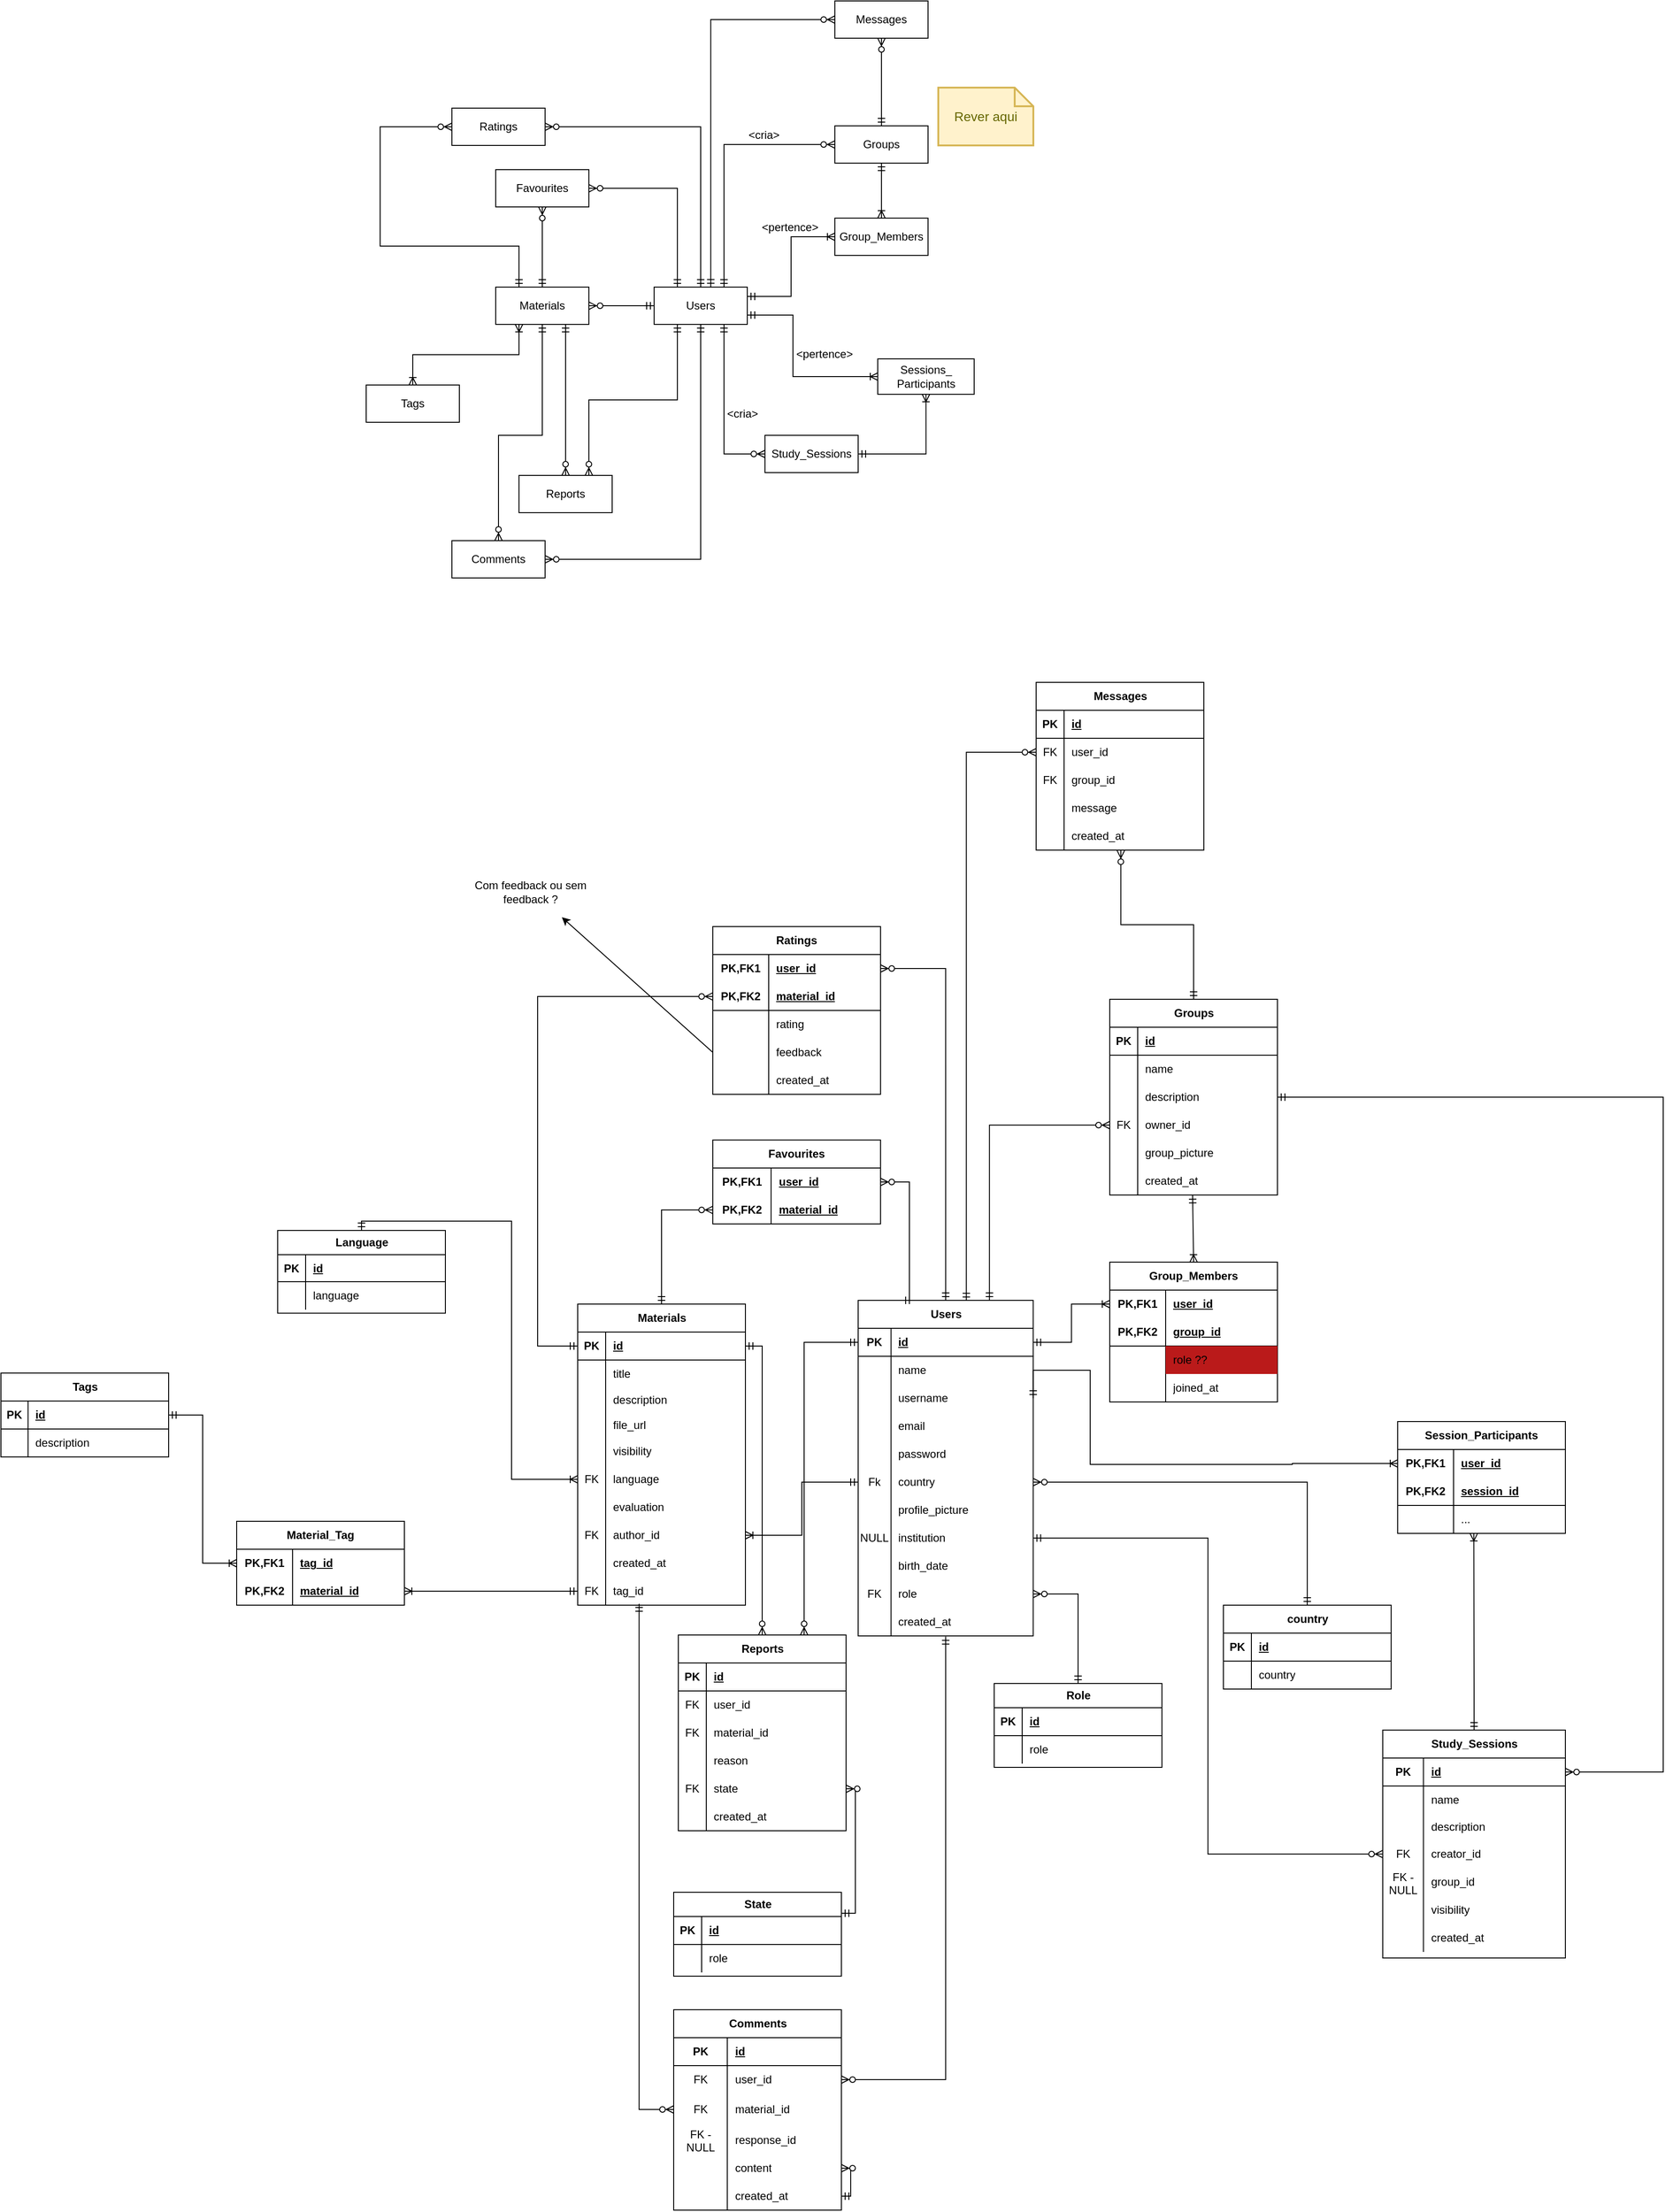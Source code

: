 <mxfile version="22.1.2" type="device">
  <diagram name="Página-1" id="BXjKHU6i_NFkCIAxkXsa">
    <mxGraphModel dx="4120" dy="3058" grid="0" gridSize="10" guides="1" tooltips="1" connect="1" arrows="1" fold="1" page="0" pageScale="1" pageWidth="827" pageHeight="1169" math="0" shadow="0">
      <root>
        <mxCell id="0" />
        <mxCell id="1" parent="0" />
        <mxCell id="q8Lr4Dt9qT4vP38lxmHz-1" value="Users" style="shape=table;startSize=30;container=1;collapsible=1;childLayout=tableLayout;fixedRows=1;rowLines=0;fontStyle=1;align=center;resizeLast=1;html=1;" parent="1" vertex="1">
          <mxGeometry x="607" y="494" width="187.837" height="360" as="geometry" />
        </mxCell>
        <mxCell id="q8Lr4Dt9qT4vP38lxmHz-2" value="" style="shape=tableRow;horizontal=0;startSize=0;swimlaneHead=0;swimlaneBody=0;fillColor=none;collapsible=0;dropTarget=0;points=[[0,0.5],[1,0.5]];portConstraint=eastwest;top=0;left=0;right=0;bottom=1;" parent="q8Lr4Dt9qT4vP38lxmHz-1" vertex="1">
          <mxGeometry y="30" width="187.837" height="30" as="geometry" />
        </mxCell>
        <mxCell id="q8Lr4Dt9qT4vP38lxmHz-3" value="PK" style="shape=partialRectangle;connectable=0;fillColor=none;top=0;left=0;bottom=0;right=0;fontStyle=1;overflow=hidden;whiteSpace=wrap;html=1;" parent="q8Lr4Dt9qT4vP38lxmHz-2" vertex="1">
          <mxGeometry width="35.279" height="30" as="geometry">
            <mxRectangle width="35.279" height="30" as="alternateBounds" />
          </mxGeometry>
        </mxCell>
        <mxCell id="q8Lr4Dt9qT4vP38lxmHz-4" value="id" style="shape=partialRectangle;connectable=0;fillColor=none;top=0;left=0;bottom=0;right=0;align=left;spacingLeft=6;fontStyle=5;overflow=hidden;whiteSpace=wrap;html=1;" parent="q8Lr4Dt9qT4vP38lxmHz-2" vertex="1">
          <mxGeometry x="35.279" width="152.558" height="30" as="geometry">
            <mxRectangle width="152.558" height="30" as="alternateBounds" />
          </mxGeometry>
        </mxCell>
        <mxCell id="bfXsUTuXDMWXnhUUwOHF-12" value="" style="shape=tableRow;horizontal=0;startSize=0;swimlaneHead=0;swimlaneBody=0;fillColor=none;collapsible=0;dropTarget=0;points=[[0,0.5],[1,0.5]];portConstraint=eastwest;top=0;left=0;right=0;bottom=0;" parent="q8Lr4Dt9qT4vP38lxmHz-1" vertex="1">
          <mxGeometry y="60" width="187.837" height="30" as="geometry" />
        </mxCell>
        <mxCell id="bfXsUTuXDMWXnhUUwOHF-13" value="" style="shape=partialRectangle;connectable=0;fillColor=none;top=0;left=0;bottom=0;right=0;editable=1;overflow=hidden;whiteSpace=wrap;html=1;" parent="bfXsUTuXDMWXnhUUwOHF-12" vertex="1">
          <mxGeometry width="35.279" height="30" as="geometry">
            <mxRectangle width="35.279" height="30" as="alternateBounds" />
          </mxGeometry>
        </mxCell>
        <mxCell id="bfXsUTuXDMWXnhUUwOHF-14" value="name" style="shape=partialRectangle;connectable=0;fillColor=none;top=0;left=0;bottom=0;right=0;align=left;spacingLeft=6;overflow=hidden;whiteSpace=wrap;html=1;" parent="bfXsUTuXDMWXnhUUwOHF-12" vertex="1">
          <mxGeometry x="35.279" width="152.558" height="30" as="geometry">
            <mxRectangle width="152.558" height="30" as="alternateBounds" />
          </mxGeometry>
        </mxCell>
        <mxCell id="q8Lr4Dt9qT4vP38lxmHz-5" value="" style="shape=tableRow;horizontal=0;startSize=0;swimlaneHead=0;swimlaneBody=0;fillColor=none;collapsible=0;dropTarget=0;points=[[0,0.5],[1,0.5]];portConstraint=eastwest;top=0;left=0;right=0;bottom=0;" parent="q8Lr4Dt9qT4vP38lxmHz-1" vertex="1">
          <mxGeometry y="90" width="187.837" height="30" as="geometry" />
        </mxCell>
        <mxCell id="q8Lr4Dt9qT4vP38lxmHz-6" value="" style="shape=partialRectangle;connectable=0;fillColor=none;top=0;left=0;bottom=0;right=0;editable=1;overflow=hidden;whiteSpace=wrap;html=1;" parent="q8Lr4Dt9qT4vP38lxmHz-5" vertex="1">
          <mxGeometry width="35.279" height="30" as="geometry">
            <mxRectangle width="35.279" height="30" as="alternateBounds" />
          </mxGeometry>
        </mxCell>
        <mxCell id="q8Lr4Dt9qT4vP38lxmHz-7" value="username" style="shape=partialRectangle;connectable=0;fillColor=none;top=0;left=0;bottom=0;right=0;align=left;spacingLeft=6;overflow=hidden;whiteSpace=wrap;html=1;" parent="q8Lr4Dt9qT4vP38lxmHz-5" vertex="1">
          <mxGeometry x="35.279" width="152.558" height="30" as="geometry">
            <mxRectangle width="152.558" height="30" as="alternateBounds" />
          </mxGeometry>
        </mxCell>
        <mxCell id="q8Lr4Dt9qT4vP38lxmHz-8" value="" style="shape=tableRow;horizontal=0;startSize=0;swimlaneHead=0;swimlaneBody=0;fillColor=none;collapsible=0;dropTarget=0;points=[[0,0.5],[1,0.5]];portConstraint=eastwest;top=0;left=0;right=0;bottom=0;" parent="q8Lr4Dt9qT4vP38lxmHz-1" vertex="1">
          <mxGeometry y="120" width="187.837" height="30" as="geometry" />
        </mxCell>
        <mxCell id="q8Lr4Dt9qT4vP38lxmHz-9" value="" style="shape=partialRectangle;connectable=0;fillColor=none;top=0;left=0;bottom=0;right=0;editable=1;overflow=hidden;whiteSpace=wrap;html=1;" parent="q8Lr4Dt9qT4vP38lxmHz-8" vertex="1">
          <mxGeometry width="35.279" height="30" as="geometry">
            <mxRectangle width="35.279" height="30" as="alternateBounds" />
          </mxGeometry>
        </mxCell>
        <mxCell id="q8Lr4Dt9qT4vP38lxmHz-10" value="email" style="shape=partialRectangle;connectable=0;fillColor=none;top=0;left=0;bottom=0;right=0;align=left;spacingLeft=6;overflow=hidden;whiteSpace=wrap;html=1;" parent="q8Lr4Dt9qT4vP38lxmHz-8" vertex="1">
          <mxGeometry x="35.279" width="152.558" height="30" as="geometry">
            <mxRectangle width="152.558" height="30" as="alternateBounds" />
          </mxGeometry>
        </mxCell>
        <mxCell id="bfXsUTuXDMWXnhUUwOHF-6" value="" style="shape=tableRow;horizontal=0;startSize=0;swimlaneHead=0;swimlaneBody=0;fillColor=none;collapsible=0;dropTarget=0;points=[[0,0.5],[1,0.5]];portConstraint=eastwest;top=0;left=0;right=0;bottom=0;" parent="q8Lr4Dt9qT4vP38lxmHz-1" vertex="1">
          <mxGeometry y="150" width="187.837" height="30" as="geometry" />
        </mxCell>
        <mxCell id="bfXsUTuXDMWXnhUUwOHF-7" value="" style="shape=partialRectangle;connectable=0;fillColor=none;top=0;left=0;bottom=0;right=0;editable=1;overflow=hidden;whiteSpace=wrap;html=1;" parent="bfXsUTuXDMWXnhUUwOHF-6" vertex="1">
          <mxGeometry width="35.279" height="30" as="geometry">
            <mxRectangle width="35.279" height="30" as="alternateBounds" />
          </mxGeometry>
        </mxCell>
        <mxCell id="bfXsUTuXDMWXnhUUwOHF-8" value="password" style="shape=partialRectangle;connectable=0;fillColor=none;top=0;left=0;bottom=0;right=0;align=left;spacingLeft=6;overflow=hidden;whiteSpace=wrap;html=1;" parent="bfXsUTuXDMWXnhUUwOHF-6" vertex="1">
          <mxGeometry x="35.279" width="152.558" height="30" as="geometry">
            <mxRectangle width="152.558" height="30" as="alternateBounds" />
          </mxGeometry>
        </mxCell>
        <mxCell id="q8Lr4Dt9qT4vP38lxmHz-11" value="" style="shape=tableRow;horizontal=0;startSize=0;swimlaneHead=0;swimlaneBody=0;fillColor=none;collapsible=0;dropTarget=0;points=[[0,0.5],[1,0.5]];portConstraint=eastwest;top=0;left=0;right=0;bottom=0;" parent="q8Lr4Dt9qT4vP38lxmHz-1" vertex="1">
          <mxGeometry y="180" width="187.837" height="30" as="geometry" />
        </mxCell>
        <mxCell id="q8Lr4Dt9qT4vP38lxmHz-12" value="Fk" style="shape=partialRectangle;connectable=0;fillColor=none;top=0;left=0;bottom=0;right=0;editable=1;overflow=hidden;whiteSpace=wrap;html=1;" parent="q8Lr4Dt9qT4vP38lxmHz-11" vertex="1">
          <mxGeometry width="35.279" height="30" as="geometry">
            <mxRectangle width="35.279" height="30" as="alternateBounds" />
          </mxGeometry>
        </mxCell>
        <mxCell id="q8Lr4Dt9qT4vP38lxmHz-13" value="country" style="shape=partialRectangle;connectable=0;fillColor=none;top=0;left=0;bottom=0;right=0;align=left;spacingLeft=6;overflow=hidden;whiteSpace=wrap;html=1;" parent="q8Lr4Dt9qT4vP38lxmHz-11" vertex="1">
          <mxGeometry x="35.279" width="152.558" height="30" as="geometry">
            <mxRectangle width="152.558" height="30" as="alternateBounds" />
          </mxGeometry>
        </mxCell>
        <mxCell id="bfXsUTuXDMWXnhUUwOHF-15" value="" style="shape=tableRow;horizontal=0;startSize=0;swimlaneHead=0;swimlaneBody=0;fillColor=none;collapsible=0;dropTarget=0;points=[[0,0.5],[1,0.5]];portConstraint=eastwest;top=0;left=0;right=0;bottom=0;" parent="q8Lr4Dt9qT4vP38lxmHz-1" vertex="1">
          <mxGeometry y="210" width="187.837" height="30" as="geometry" />
        </mxCell>
        <mxCell id="bfXsUTuXDMWXnhUUwOHF-16" value="" style="shape=partialRectangle;connectable=0;fillColor=none;top=0;left=0;bottom=0;right=0;editable=1;overflow=hidden;whiteSpace=wrap;html=1;" parent="bfXsUTuXDMWXnhUUwOHF-15" vertex="1">
          <mxGeometry width="35.279" height="30" as="geometry">
            <mxRectangle width="35.279" height="30" as="alternateBounds" />
          </mxGeometry>
        </mxCell>
        <mxCell id="bfXsUTuXDMWXnhUUwOHF-17" value="profile_picture" style="shape=partialRectangle;connectable=0;fillColor=none;top=0;left=0;bottom=0;right=0;align=left;spacingLeft=6;overflow=hidden;whiteSpace=wrap;html=1;" parent="bfXsUTuXDMWXnhUUwOHF-15" vertex="1">
          <mxGeometry x="35.279" width="152.558" height="30" as="geometry">
            <mxRectangle width="152.558" height="30" as="alternateBounds" />
          </mxGeometry>
        </mxCell>
        <mxCell id="bfXsUTuXDMWXnhUUwOHF-9" value="" style="shape=tableRow;horizontal=0;startSize=0;swimlaneHead=0;swimlaneBody=0;fillColor=none;collapsible=0;dropTarget=0;points=[[0,0.5],[1,0.5]];portConstraint=eastwest;top=0;left=0;right=0;bottom=0;" parent="q8Lr4Dt9qT4vP38lxmHz-1" vertex="1">
          <mxGeometry y="240" width="187.837" height="30" as="geometry" />
        </mxCell>
        <mxCell id="bfXsUTuXDMWXnhUUwOHF-10" value="NULL" style="shape=partialRectangle;connectable=0;fillColor=none;top=0;left=0;bottom=0;right=0;editable=1;overflow=hidden;whiteSpace=wrap;html=1;" parent="bfXsUTuXDMWXnhUUwOHF-9" vertex="1">
          <mxGeometry width="35.279" height="30" as="geometry">
            <mxRectangle width="35.279" height="30" as="alternateBounds" />
          </mxGeometry>
        </mxCell>
        <mxCell id="bfXsUTuXDMWXnhUUwOHF-11" value="institution" style="shape=partialRectangle;connectable=0;fillColor=none;top=0;left=0;bottom=0;right=0;align=left;spacingLeft=6;overflow=hidden;whiteSpace=wrap;html=1;" parent="bfXsUTuXDMWXnhUUwOHF-9" vertex="1">
          <mxGeometry x="35.279" width="152.558" height="30" as="geometry">
            <mxRectangle width="152.558" height="30" as="alternateBounds" />
          </mxGeometry>
        </mxCell>
        <mxCell id="q8Lr4Dt9qT4vP38lxmHz-14" value="" style="shape=tableRow;horizontal=0;startSize=0;swimlaneHead=0;swimlaneBody=0;fillColor=none;collapsible=0;dropTarget=0;points=[[0,0.5],[1,0.5]];portConstraint=eastwest;top=0;left=0;right=0;bottom=0;" parent="q8Lr4Dt9qT4vP38lxmHz-1" vertex="1">
          <mxGeometry y="270" width="187.837" height="30" as="geometry" />
        </mxCell>
        <mxCell id="q8Lr4Dt9qT4vP38lxmHz-15" value="" style="shape=partialRectangle;connectable=0;fillColor=none;top=0;left=0;bottom=0;right=0;editable=1;overflow=hidden;whiteSpace=wrap;html=1;" parent="q8Lr4Dt9qT4vP38lxmHz-14" vertex="1">
          <mxGeometry width="35.279" height="30" as="geometry">
            <mxRectangle width="35.279" height="30" as="alternateBounds" />
          </mxGeometry>
        </mxCell>
        <mxCell id="q8Lr4Dt9qT4vP38lxmHz-16" value="birth_date" style="shape=partialRectangle;connectable=0;fillColor=none;top=0;left=0;bottom=0;right=0;align=left;spacingLeft=6;overflow=hidden;whiteSpace=wrap;html=1;" parent="q8Lr4Dt9qT4vP38lxmHz-14" vertex="1">
          <mxGeometry x="35.279" width="152.558" height="30" as="geometry">
            <mxRectangle width="152.558" height="30" as="alternateBounds" />
          </mxGeometry>
        </mxCell>
        <mxCell id="q8Lr4Dt9qT4vP38lxmHz-17" value="" style="shape=tableRow;horizontal=0;startSize=0;swimlaneHead=0;swimlaneBody=0;fillColor=none;collapsible=0;dropTarget=0;points=[[0,0.5],[1,0.5]];portConstraint=eastwest;top=0;left=0;right=0;bottom=0;" parent="q8Lr4Dt9qT4vP38lxmHz-1" vertex="1">
          <mxGeometry y="300" width="187.837" height="30" as="geometry" />
        </mxCell>
        <mxCell id="q8Lr4Dt9qT4vP38lxmHz-18" value="FK" style="shape=partialRectangle;connectable=0;fillColor=none;top=0;left=0;bottom=0;right=0;editable=1;overflow=hidden;whiteSpace=wrap;html=1;" parent="q8Lr4Dt9qT4vP38lxmHz-17" vertex="1">
          <mxGeometry width="35.279" height="30" as="geometry">
            <mxRectangle width="35.279" height="30" as="alternateBounds" />
          </mxGeometry>
        </mxCell>
        <mxCell id="q8Lr4Dt9qT4vP38lxmHz-19" value="role" style="shape=partialRectangle;connectable=0;fillColor=none;top=0;left=0;bottom=0;right=0;align=left;spacingLeft=6;overflow=hidden;whiteSpace=wrap;html=1;" parent="q8Lr4Dt9qT4vP38lxmHz-17" vertex="1">
          <mxGeometry x="35.279" width="152.558" height="30" as="geometry">
            <mxRectangle width="152.558" height="30" as="alternateBounds" />
          </mxGeometry>
        </mxCell>
        <mxCell id="q8Lr4Dt9qT4vP38lxmHz-20" value="" style="shape=tableRow;horizontal=0;startSize=0;swimlaneHead=0;swimlaneBody=0;fillColor=none;collapsible=0;dropTarget=0;points=[[0,0.5],[1,0.5]];portConstraint=eastwest;top=0;left=0;right=0;bottom=0;" parent="q8Lr4Dt9qT4vP38lxmHz-1" vertex="1">
          <mxGeometry y="330" width="187.837" height="30" as="geometry" />
        </mxCell>
        <mxCell id="q8Lr4Dt9qT4vP38lxmHz-21" value="" style="shape=partialRectangle;connectable=0;fillColor=none;top=0;left=0;bottom=0;right=0;editable=1;overflow=hidden;whiteSpace=wrap;html=1;" parent="q8Lr4Dt9qT4vP38lxmHz-20" vertex="1">
          <mxGeometry width="35.279" height="30" as="geometry">
            <mxRectangle width="35.279" height="30" as="alternateBounds" />
          </mxGeometry>
        </mxCell>
        <mxCell id="q8Lr4Dt9qT4vP38lxmHz-22" value="created_at" style="shape=partialRectangle;connectable=0;fillColor=none;top=0;left=0;bottom=0;right=0;align=left;spacingLeft=6;overflow=hidden;whiteSpace=wrap;html=1;" parent="q8Lr4Dt9qT4vP38lxmHz-20" vertex="1">
          <mxGeometry x="35.279" width="152.558" height="30" as="geometry">
            <mxRectangle width="152.558" height="30" as="alternateBounds" />
          </mxGeometry>
        </mxCell>
        <mxCell id="q8Lr4Dt9qT4vP38lxmHz-23" value="Materials" style="shape=table;startSize=30;container=1;collapsible=1;childLayout=tableLayout;fixedRows=1;rowLines=0;fontStyle=1;align=center;resizeLast=1;html=1;" parent="1" vertex="1">
          <mxGeometry x="306" y="498" width="180" height="323" as="geometry" />
        </mxCell>
        <mxCell id="q8Lr4Dt9qT4vP38lxmHz-24" value="" style="shape=tableRow;horizontal=0;startSize=0;swimlaneHead=0;swimlaneBody=0;fillColor=none;collapsible=0;dropTarget=0;points=[[0,0.5],[1,0.5]];portConstraint=eastwest;top=0;left=0;right=0;bottom=1;" parent="q8Lr4Dt9qT4vP38lxmHz-23" vertex="1">
          <mxGeometry y="30" width="180" height="30" as="geometry" />
        </mxCell>
        <mxCell id="q8Lr4Dt9qT4vP38lxmHz-25" value="PK" style="shape=partialRectangle;connectable=0;fillColor=none;top=0;left=0;bottom=0;right=0;fontStyle=1;overflow=hidden;whiteSpace=wrap;html=1;" parent="q8Lr4Dt9qT4vP38lxmHz-24" vertex="1">
          <mxGeometry width="30" height="30" as="geometry">
            <mxRectangle width="30" height="30" as="alternateBounds" />
          </mxGeometry>
        </mxCell>
        <mxCell id="q8Lr4Dt9qT4vP38lxmHz-26" value="id" style="shape=partialRectangle;connectable=0;fillColor=none;top=0;left=0;bottom=0;right=0;align=left;spacingLeft=6;fontStyle=5;overflow=hidden;whiteSpace=wrap;html=1;" parent="q8Lr4Dt9qT4vP38lxmHz-24" vertex="1">
          <mxGeometry x="30" width="150" height="30" as="geometry">
            <mxRectangle width="150" height="30" as="alternateBounds" />
          </mxGeometry>
        </mxCell>
        <mxCell id="q8Lr4Dt9qT4vP38lxmHz-27" value="" style="shape=tableRow;horizontal=0;startSize=0;swimlaneHead=0;swimlaneBody=0;fillColor=none;collapsible=0;dropTarget=0;points=[[0,0.5],[1,0.5]];portConstraint=eastwest;top=0;left=0;right=0;bottom=0;" parent="q8Lr4Dt9qT4vP38lxmHz-23" vertex="1">
          <mxGeometry y="60" width="180" height="30" as="geometry" />
        </mxCell>
        <mxCell id="q8Lr4Dt9qT4vP38lxmHz-28" value="" style="shape=partialRectangle;connectable=0;fillColor=none;top=0;left=0;bottom=0;right=0;editable=1;overflow=hidden;whiteSpace=wrap;html=1;" parent="q8Lr4Dt9qT4vP38lxmHz-27" vertex="1">
          <mxGeometry width="30" height="30" as="geometry">
            <mxRectangle width="30" height="30" as="alternateBounds" />
          </mxGeometry>
        </mxCell>
        <mxCell id="q8Lr4Dt9qT4vP38lxmHz-29" value="title" style="shape=partialRectangle;connectable=0;fillColor=none;top=0;left=0;bottom=0;right=0;align=left;spacingLeft=6;overflow=hidden;whiteSpace=wrap;html=1;" parent="q8Lr4Dt9qT4vP38lxmHz-27" vertex="1">
          <mxGeometry x="30" width="150" height="30" as="geometry">
            <mxRectangle width="150" height="30" as="alternateBounds" />
          </mxGeometry>
        </mxCell>
        <mxCell id="q8Lr4Dt9qT4vP38lxmHz-30" value="" style="shape=tableRow;horizontal=0;startSize=0;swimlaneHead=0;swimlaneBody=0;fillColor=none;collapsible=0;dropTarget=0;points=[[0,0.5],[1,0.5]];portConstraint=eastwest;top=0;left=0;right=0;bottom=0;" parent="q8Lr4Dt9qT4vP38lxmHz-23" vertex="1">
          <mxGeometry y="90" width="180" height="26" as="geometry" />
        </mxCell>
        <mxCell id="q8Lr4Dt9qT4vP38lxmHz-31" value="" style="shape=partialRectangle;connectable=0;fillColor=none;top=0;left=0;bottom=0;right=0;editable=1;overflow=hidden;whiteSpace=wrap;html=1;" parent="q8Lr4Dt9qT4vP38lxmHz-30" vertex="1">
          <mxGeometry width="30" height="26" as="geometry">
            <mxRectangle width="30" height="26" as="alternateBounds" />
          </mxGeometry>
        </mxCell>
        <mxCell id="q8Lr4Dt9qT4vP38lxmHz-32" value="description" style="shape=partialRectangle;connectable=0;fillColor=none;top=0;left=0;bottom=0;right=0;align=left;spacingLeft=6;overflow=hidden;whiteSpace=wrap;html=1;" parent="q8Lr4Dt9qT4vP38lxmHz-30" vertex="1">
          <mxGeometry x="30" width="150" height="26" as="geometry">
            <mxRectangle width="150" height="26" as="alternateBounds" />
          </mxGeometry>
        </mxCell>
        <mxCell id="q8Lr4Dt9qT4vP38lxmHz-33" value="" style="shape=tableRow;horizontal=0;startSize=0;swimlaneHead=0;swimlaneBody=0;fillColor=none;collapsible=0;dropTarget=0;points=[[0,0.5],[1,0.5]];portConstraint=eastwest;top=0;left=0;right=0;bottom=0;" parent="q8Lr4Dt9qT4vP38lxmHz-23" vertex="1">
          <mxGeometry y="116" width="180" height="27" as="geometry" />
        </mxCell>
        <mxCell id="q8Lr4Dt9qT4vP38lxmHz-34" value="" style="shape=partialRectangle;connectable=0;fillColor=none;top=0;left=0;bottom=0;right=0;editable=1;overflow=hidden;whiteSpace=wrap;html=1;" parent="q8Lr4Dt9qT4vP38lxmHz-33" vertex="1">
          <mxGeometry width="30" height="27" as="geometry">
            <mxRectangle width="30" height="27" as="alternateBounds" />
          </mxGeometry>
        </mxCell>
        <mxCell id="q8Lr4Dt9qT4vP38lxmHz-35" value="file_url" style="shape=partialRectangle;connectable=0;fillColor=none;top=0;left=0;bottom=0;right=0;align=left;spacingLeft=6;overflow=hidden;whiteSpace=wrap;html=1;" parent="q8Lr4Dt9qT4vP38lxmHz-33" vertex="1">
          <mxGeometry x="30" width="150" height="27" as="geometry">
            <mxRectangle width="150" height="27" as="alternateBounds" />
          </mxGeometry>
        </mxCell>
        <mxCell id="q8Lr4Dt9qT4vP38lxmHz-36" value="" style="shape=tableRow;horizontal=0;startSize=0;swimlaneHead=0;swimlaneBody=0;fillColor=none;collapsible=0;dropTarget=0;points=[[0,0.5],[1,0.5]];portConstraint=eastwest;top=0;left=0;right=0;bottom=0;" parent="q8Lr4Dt9qT4vP38lxmHz-23" vertex="1">
          <mxGeometry y="143" width="180" height="30" as="geometry" />
        </mxCell>
        <mxCell id="q8Lr4Dt9qT4vP38lxmHz-37" value="" style="shape=partialRectangle;connectable=0;fillColor=none;top=0;left=0;bottom=0;right=0;editable=1;overflow=hidden;whiteSpace=wrap;html=1;" parent="q8Lr4Dt9qT4vP38lxmHz-36" vertex="1">
          <mxGeometry width="30" height="30" as="geometry">
            <mxRectangle width="30" height="30" as="alternateBounds" />
          </mxGeometry>
        </mxCell>
        <mxCell id="q8Lr4Dt9qT4vP38lxmHz-38" value="visibility" style="shape=partialRectangle;connectable=0;fillColor=none;top=0;left=0;bottom=0;right=0;align=left;spacingLeft=6;overflow=hidden;whiteSpace=wrap;html=1;" parent="q8Lr4Dt9qT4vP38lxmHz-36" vertex="1">
          <mxGeometry x="30" width="150" height="30" as="geometry">
            <mxRectangle width="150" height="30" as="alternateBounds" />
          </mxGeometry>
        </mxCell>
        <mxCell id="bfXsUTuXDMWXnhUUwOHF-18" value="" style="shape=tableRow;horizontal=0;startSize=0;swimlaneHead=0;swimlaneBody=0;fillColor=none;collapsible=0;dropTarget=0;points=[[0,0.5],[1,0.5]];portConstraint=eastwest;top=0;left=0;right=0;bottom=0;" parent="q8Lr4Dt9qT4vP38lxmHz-23" vertex="1">
          <mxGeometry y="173" width="180" height="30" as="geometry" />
        </mxCell>
        <mxCell id="bfXsUTuXDMWXnhUUwOHF-19" value="FK" style="shape=partialRectangle;connectable=0;fillColor=none;top=0;left=0;bottom=0;right=0;editable=1;overflow=hidden;whiteSpace=wrap;html=1;" parent="bfXsUTuXDMWXnhUUwOHF-18" vertex="1">
          <mxGeometry width="30" height="30" as="geometry">
            <mxRectangle width="30" height="30" as="alternateBounds" />
          </mxGeometry>
        </mxCell>
        <mxCell id="bfXsUTuXDMWXnhUUwOHF-20" value="language" style="shape=partialRectangle;connectable=0;fillColor=none;top=0;left=0;bottom=0;right=0;align=left;spacingLeft=6;overflow=hidden;whiteSpace=wrap;html=1;" parent="bfXsUTuXDMWXnhUUwOHF-18" vertex="1">
          <mxGeometry x="30" width="150" height="30" as="geometry">
            <mxRectangle width="150" height="30" as="alternateBounds" />
          </mxGeometry>
        </mxCell>
        <mxCell id="bfXsUTuXDMWXnhUUwOHF-3" value="" style="shape=tableRow;horizontal=0;startSize=0;swimlaneHead=0;swimlaneBody=0;fillColor=none;collapsible=0;dropTarget=0;points=[[0,0.5],[1,0.5]];portConstraint=eastwest;top=0;left=0;right=0;bottom=0;" parent="q8Lr4Dt9qT4vP38lxmHz-23" vertex="1">
          <mxGeometry y="203" width="180" height="30" as="geometry" />
        </mxCell>
        <mxCell id="bfXsUTuXDMWXnhUUwOHF-4" value="" style="shape=partialRectangle;connectable=0;fillColor=none;top=0;left=0;bottom=0;right=0;editable=1;overflow=hidden;whiteSpace=wrap;html=1;" parent="bfXsUTuXDMWXnhUUwOHF-3" vertex="1">
          <mxGeometry width="30" height="30" as="geometry">
            <mxRectangle width="30" height="30" as="alternateBounds" />
          </mxGeometry>
        </mxCell>
        <mxCell id="bfXsUTuXDMWXnhUUwOHF-5" value="evaluation" style="shape=partialRectangle;connectable=0;fillColor=none;top=0;left=0;bottom=0;right=0;align=left;spacingLeft=6;overflow=hidden;whiteSpace=wrap;html=1;" parent="bfXsUTuXDMWXnhUUwOHF-3" vertex="1">
          <mxGeometry x="30" width="150" height="30" as="geometry">
            <mxRectangle width="150" height="30" as="alternateBounds" />
          </mxGeometry>
        </mxCell>
        <mxCell id="q8Lr4Dt9qT4vP38lxmHz-39" value="" style="shape=tableRow;horizontal=0;startSize=0;swimlaneHead=0;swimlaneBody=0;fillColor=none;collapsible=0;dropTarget=0;points=[[0,0.5],[1,0.5]];portConstraint=eastwest;top=0;left=0;right=0;bottom=0;" parent="q8Lr4Dt9qT4vP38lxmHz-23" vertex="1">
          <mxGeometry y="233" width="180" height="30" as="geometry" />
        </mxCell>
        <mxCell id="q8Lr4Dt9qT4vP38lxmHz-40" value="FK" style="shape=partialRectangle;connectable=0;fillColor=none;top=0;left=0;bottom=0;right=0;editable=1;overflow=hidden;whiteSpace=wrap;html=1;" parent="q8Lr4Dt9qT4vP38lxmHz-39" vertex="1">
          <mxGeometry width="30" height="30" as="geometry">
            <mxRectangle width="30" height="30" as="alternateBounds" />
          </mxGeometry>
        </mxCell>
        <mxCell id="q8Lr4Dt9qT4vP38lxmHz-41" value="author_id" style="shape=partialRectangle;connectable=0;fillColor=none;top=0;left=0;bottom=0;right=0;align=left;spacingLeft=6;overflow=hidden;whiteSpace=wrap;html=1;" parent="q8Lr4Dt9qT4vP38lxmHz-39" vertex="1">
          <mxGeometry x="30" width="150" height="30" as="geometry">
            <mxRectangle width="150" height="30" as="alternateBounds" />
          </mxGeometry>
        </mxCell>
        <mxCell id="q8Lr4Dt9qT4vP38lxmHz-45" value="" style="shape=tableRow;horizontal=0;startSize=0;swimlaneHead=0;swimlaneBody=0;fillColor=none;collapsible=0;dropTarget=0;points=[[0,0.5],[1,0.5]];portConstraint=eastwest;top=0;left=0;right=0;bottom=0;" parent="q8Lr4Dt9qT4vP38lxmHz-23" vertex="1">
          <mxGeometry y="263" width="180" height="30" as="geometry" />
        </mxCell>
        <mxCell id="q8Lr4Dt9qT4vP38lxmHz-46" value="" style="shape=partialRectangle;connectable=0;fillColor=none;top=0;left=0;bottom=0;right=0;editable=1;overflow=hidden;whiteSpace=wrap;html=1;" parent="q8Lr4Dt9qT4vP38lxmHz-45" vertex="1">
          <mxGeometry width="30" height="30" as="geometry">
            <mxRectangle width="30" height="30" as="alternateBounds" />
          </mxGeometry>
        </mxCell>
        <mxCell id="q8Lr4Dt9qT4vP38lxmHz-47" value="created_at" style="shape=partialRectangle;connectable=0;fillColor=none;top=0;left=0;bottom=0;right=0;align=left;spacingLeft=6;overflow=hidden;whiteSpace=wrap;html=1;" parent="q8Lr4Dt9qT4vP38lxmHz-45" vertex="1">
          <mxGeometry x="30" width="150" height="30" as="geometry">
            <mxRectangle width="150" height="30" as="alternateBounds" />
          </mxGeometry>
        </mxCell>
        <mxCell id="0Xj7_six8wJpvFBwQjBt-155" value="" style="shape=tableRow;horizontal=0;startSize=0;swimlaneHead=0;swimlaneBody=0;fillColor=none;collapsible=0;dropTarget=0;points=[[0,0.5],[1,0.5]];portConstraint=eastwest;top=0;left=0;right=0;bottom=0;" parent="q8Lr4Dt9qT4vP38lxmHz-23" vertex="1">
          <mxGeometry y="293" width="180" height="30" as="geometry" />
        </mxCell>
        <mxCell id="0Xj7_six8wJpvFBwQjBt-156" value="FK" style="shape=partialRectangle;connectable=0;fillColor=none;top=0;left=0;bottom=0;right=0;editable=1;overflow=hidden;whiteSpace=wrap;html=1;" parent="0Xj7_six8wJpvFBwQjBt-155" vertex="1">
          <mxGeometry width="30" height="30" as="geometry">
            <mxRectangle width="30" height="30" as="alternateBounds" />
          </mxGeometry>
        </mxCell>
        <mxCell id="0Xj7_six8wJpvFBwQjBt-157" value="tag_id" style="shape=partialRectangle;connectable=0;fillColor=none;top=0;left=0;bottom=0;right=0;align=left;spacingLeft=6;overflow=hidden;whiteSpace=wrap;html=1;" parent="0Xj7_six8wJpvFBwQjBt-155" vertex="1">
          <mxGeometry x="30" width="150" height="30" as="geometry">
            <mxRectangle width="150" height="30" as="alternateBounds" />
          </mxGeometry>
        </mxCell>
        <mxCell id="q8Lr4Dt9qT4vP38lxmHz-73" value="Favourites" style="shape=table;startSize=30;container=1;collapsible=1;childLayout=tableLayout;fixedRows=1;rowLines=0;fontStyle=1;align=center;resizeLast=1;html=1;whiteSpace=wrap;" parent="1" vertex="1">
          <mxGeometry x="451" y="322" width="180" height="90" as="geometry" />
        </mxCell>
        <mxCell id="q8Lr4Dt9qT4vP38lxmHz-74" value="" style="shape=tableRow;horizontal=0;startSize=0;swimlaneHead=0;swimlaneBody=0;fillColor=none;collapsible=0;dropTarget=0;points=[[0,0.5],[1,0.5]];portConstraint=eastwest;top=0;left=0;right=0;bottom=0;html=1;" parent="q8Lr4Dt9qT4vP38lxmHz-73" vertex="1">
          <mxGeometry y="30" width="180" height="30" as="geometry" />
        </mxCell>
        <mxCell id="q8Lr4Dt9qT4vP38lxmHz-75" value="PK,FK1" style="shape=partialRectangle;connectable=0;fillColor=none;top=0;left=0;bottom=0;right=0;fontStyle=1;overflow=hidden;html=1;whiteSpace=wrap;" parent="q8Lr4Dt9qT4vP38lxmHz-74" vertex="1">
          <mxGeometry width="62.55" height="30" as="geometry">
            <mxRectangle width="62.55" height="30" as="alternateBounds" />
          </mxGeometry>
        </mxCell>
        <mxCell id="q8Lr4Dt9qT4vP38lxmHz-76" value="user_id" style="shape=partialRectangle;connectable=0;fillColor=none;top=0;left=0;bottom=0;right=0;align=left;spacingLeft=6;fontStyle=5;overflow=hidden;html=1;whiteSpace=wrap;" parent="q8Lr4Dt9qT4vP38lxmHz-74" vertex="1">
          <mxGeometry x="62.55" width="117.45" height="30" as="geometry">
            <mxRectangle width="117.45" height="30" as="alternateBounds" />
          </mxGeometry>
        </mxCell>
        <mxCell id="q8Lr4Dt9qT4vP38lxmHz-77" value="" style="shape=tableRow;horizontal=0;startSize=0;swimlaneHead=0;swimlaneBody=0;fillColor=none;collapsible=0;dropTarget=0;points=[[0,0.5],[1,0.5]];portConstraint=eastwest;top=0;left=0;right=0;bottom=1;html=1;" parent="q8Lr4Dt9qT4vP38lxmHz-73" vertex="1">
          <mxGeometry y="60" width="180" height="30" as="geometry" />
        </mxCell>
        <mxCell id="q8Lr4Dt9qT4vP38lxmHz-78" value="PK,FK2" style="shape=partialRectangle;connectable=0;fillColor=none;top=0;left=0;bottom=0;right=0;fontStyle=1;overflow=hidden;html=1;whiteSpace=wrap;" parent="q8Lr4Dt9qT4vP38lxmHz-77" vertex="1">
          <mxGeometry width="62.55" height="30" as="geometry">
            <mxRectangle width="62.55" height="30" as="alternateBounds" />
          </mxGeometry>
        </mxCell>
        <mxCell id="q8Lr4Dt9qT4vP38lxmHz-79" value="material_id" style="shape=partialRectangle;connectable=0;fillColor=none;top=0;left=0;bottom=0;right=0;align=left;spacingLeft=6;fontStyle=5;overflow=hidden;html=1;whiteSpace=wrap;" parent="q8Lr4Dt9qT4vP38lxmHz-77" vertex="1">
          <mxGeometry x="62.55" width="117.45" height="30" as="geometry">
            <mxRectangle width="117.45" height="30" as="alternateBounds" />
          </mxGeometry>
        </mxCell>
        <mxCell id="q8Lr4Dt9qT4vP38lxmHz-108" value="Ratings" style="shape=table;startSize=30;container=1;collapsible=1;childLayout=tableLayout;fixedRows=1;rowLines=0;fontStyle=1;align=center;resizeLast=1;html=1;whiteSpace=wrap;" parent="1" vertex="1">
          <mxGeometry x="451" y="93" width="180" height="180" as="geometry" />
        </mxCell>
        <mxCell id="q8Lr4Dt9qT4vP38lxmHz-109" value="" style="shape=tableRow;horizontal=0;startSize=0;swimlaneHead=0;swimlaneBody=0;fillColor=none;collapsible=0;dropTarget=0;points=[[0,0.5],[1,0.5]];portConstraint=eastwest;top=0;left=0;right=0;bottom=0;html=1;" parent="q8Lr4Dt9qT4vP38lxmHz-108" vertex="1">
          <mxGeometry y="30" width="180" height="30" as="geometry" />
        </mxCell>
        <mxCell id="q8Lr4Dt9qT4vP38lxmHz-110" value="PK,FK1" style="shape=partialRectangle;connectable=0;fillColor=none;top=0;left=0;bottom=0;right=0;fontStyle=1;overflow=hidden;html=1;whiteSpace=wrap;" parent="q8Lr4Dt9qT4vP38lxmHz-109" vertex="1">
          <mxGeometry width="60" height="30" as="geometry">
            <mxRectangle width="60" height="30" as="alternateBounds" />
          </mxGeometry>
        </mxCell>
        <mxCell id="q8Lr4Dt9qT4vP38lxmHz-111" value="user_id" style="shape=partialRectangle;connectable=0;fillColor=none;top=0;left=0;bottom=0;right=0;align=left;spacingLeft=6;fontStyle=5;overflow=hidden;html=1;whiteSpace=wrap;" parent="q8Lr4Dt9qT4vP38lxmHz-109" vertex="1">
          <mxGeometry x="60" width="120" height="30" as="geometry">
            <mxRectangle width="120" height="30" as="alternateBounds" />
          </mxGeometry>
        </mxCell>
        <mxCell id="q8Lr4Dt9qT4vP38lxmHz-112" value="" style="shape=tableRow;horizontal=0;startSize=0;swimlaneHead=0;swimlaneBody=0;fillColor=none;collapsible=0;dropTarget=0;points=[[0,0.5],[1,0.5]];portConstraint=eastwest;top=0;left=0;right=0;bottom=1;html=1;" parent="q8Lr4Dt9qT4vP38lxmHz-108" vertex="1">
          <mxGeometry y="60" width="180" height="30" as="geometry" />
        </mxCell>
        <mxCell id="q8Lr4Dt9qT4vP38lxmHz-113" value="PK,FK2" style="shape=partialRectangle;connectable=0;fillColor=none;top=0;left=0;bottom=0;right=0;fontStyle=1;overflow=hidden;html=1;whiteSpace=wrap;" parent="q8Lr4Dt9qT4vP38lxmHz-112" vertex="1">
          <mxGeometry width="60" height="30" as="geometry">
            <mxRectangle width="60" height="30" as="alternateBounds" />
          </mxGeometry>
        </mxCell>
        <mxCell id="q8Lr4Dt9qT4vP38lxmHz-114" value="material_id" style="shape=partialRectangle;connectable=0;fillColor=none;top=0;left=0;bottom=0;right=0;align=left;spacingLeft=6;fontStyle=5;overflow=hidden;html=1;whiteSpace=wrap;" parent="q8Lr4Dt9qT4vP38lxmHz-112" vertex="1">
          <mxGeometry x="60" width="120" height="30" as="geometry">
            <mxRectangle width="120" height="30" as="alternateBounds" />
          </mxGeometry>
        </mxCell>
        <mxCell id="q8Lr4Dt9qT4vP38lxmHz-115" value="" style="shape=tableRow;horizontal=0;startSize=0;swimlaneHead=0;swimlaneBody=0;fillColor=none;collapsible=0;dropTarget=0;points=[[0,0.5],[1,0.5]];portConstraint=eastwest;top=0;left=0;right=0;bottom=0;html=1;" parent="q8Lr4Dt9qT4vP38lxmHz-108" vertex="1">
          <mxGeometry y="90" width="180" height="30" as="geometry" />
        </mxCell>
        <mxCell id="q8Lr4Dt9qT4vP38lxmHz-116" value="" style="shape=partialRectangle;connectable=0;fillColor=none;top=0;left=0;bottom=0;right=0;editable=1;overflow=hidden;html=1;whiteSpace=wrap;" parent="q8Lr4Dt9qT4vP38lxmHz-115" vertex="1">
          <mxGeometry width="60" height="30" as="geometry">
            <mxRectangle width="60" height="30" as="alternateBounds" />
          </mxGeometry>
        </mxCell>
        <mxCell id="q8Lr4Dt9qT4vP38lxmHz-117" value="rating" style="shape=partialRectangle;connectable=0;fillColor=none;top=0;left=0;bottom=0;right=0;align=left;spacingLeft=6;overflow=hidden;html=1;whiteSpace=wrap;" parent="q8Lr4Dt9qT4vP38lxmHz-115" vertex="1">
          <mxGeometry x="60" width="120" height="30" as="geometry">
            <mxRectangle width="120" height="30" as="alternateBounds" />
          </mxGeometry>
        </mxCell>
        <mxCell id="q8Lr4Dt9qT4vP38lxmHz-118" value="" style="shape=tableRow;horizontal=0;startSize=0;swimlaneHead=0;swimlaneBody=0;fillColor=none;collapsible=0;dropTarget=0;points=[[0,0.5],[1,0.5]];portConstraint=eastwest;top=0;left=0;right=0;bottom=0;html=1;" parent="q8Lr4Dt9qT4vP38lxmHz-108" vertex="1">
          <mxGeometry y="120" width="180" height="30" as="geometry" />
        </mxCell>
        <mxCell id="q8Lr4Dt9qT4vP38lxmHz-119" value="" style="shape=partialRectangle;connectable=0;fillColor=none;top=0;left=0;bottom=0;right=0;editable=1;overflow=hidden;html=1;whiteSpace=wrap;" parent="q8Lr4Dt9qT4vP38lxmHz-118" vertex="1">
          <mxGeometry width="60" height="30" as="geometry">
            <mxRectangle width="60" height="30" as="alternateBounds" />
          </mxGeometry>
        </mxCell>
        <mxCell id="q8Lr4Dt9qT4vP38lxmHz-120" value="feedback" style="shape=partialRectangle;connectable=0;fillColor=none;top=0;left=0;bottom=0;right=0;align=left;spacingLeft=6;overflow=hidden;html=1;whiteSpace=wrap;" parent="q8Lr4Dt9qT4vP38lxmHz-118" vertex="1">
          <mxGeometry x="60" width="120" height="30" as="geometry">
            <mxRectangle width="120" height="30" as="alternateBounds" />
          </mxGeometry>
        </mxCell>
        <mxCell id="q8Lr4Dt9qT4vP38lxmHz-121" value="" style="shape=tableRow;horizontal=0;startSize=0;swimlaneHead=0;swimlaneBody=0;fillColor=none;collapsible=0;dropTarget=0;points=[[0,0.5],[1,0.5]];portConstraint=eastwest;top=0;left=0;right=0;bottom=0;html=1;" parent="q8Lr4Dt9qT4vP38lxmHz-108" vertex="1">
          <mxGeometry y="150" width="180" height="30" as="geometry" />
        </mxCell>
        <mxCell id="q8Lr4Dt9qT4vP38lxmHz-122" value="" style="shape=partialRectangle;connectable=0;fillColor=none;top=0;left=0;bottom=0;right=0;editable=1;overflow=hidden;html=1;whiteSpace=wrap;" parent="q8Lr4Dt9qT4vP38lxmHz-121" vertex="1">
          <mxGeometry width="60" height="30" as="geometry">
            <mxRectangle width="60" height="30" as="alternateBounds" />
          </mxGeometry>
        </mxCell>
        <mxCell id="q8Lr4Dt9qT4vP38lxmHz-123" value="created_at" style="shape=partialRectangle;connectable=0;fillColor=none;top=0;left=0;bottom=0;right=0;align=left;spacingLeft=6;overflow=hidden;html=1;whiteSpace=wrap;" parent="q8Lr4Dt9qT4vP38lxmHz-121" vertex="1">
          <mxGeometry x="60" width="120" height="30" as="geometry">
            <mxRectangle width="120" height="30" as="alternateBounds" />
          </mxGeometry>
        </mxCell>
        <mxCell id="q8Lr4Dt9qT4vP38lxmHz-143" value="Reports" style="shape=table;startSize=30;container=1;collapsible=1;childLayout=tableLayout;fixedRows=1;rowLines=0;fontStyle=1;align=center;resizeLast=1;html=1;" parent="1" vertex="1">
          <mxGeometry x="414" y="853" width="180" height="210" as="geometry" />
        </mxCell>
        <mxCell id="q8Lr4Dt9qT4vP38lxmHz-144" value="" style="shape=tableRow;horizontal=0;startSize=0;swimlaneHead=0;swimlaneBody=0;fillColor=none;collapsible=0;dropTarget=0;points=[[0,0.5],[1,0.5]];portConstraint=eastwest;top=0;left=0;right=0;bottom=1;" parent="q8Lr4Dt9qT4vP38lxmHz-143" vertex="1">
          <mxGeometry y="30" width="180" height="30" as="geometry" />
        </mxCell>
        <mxCell id="q8Lr4Dt9qT4vP38lxmHz-145" value="PK" style="shape=partialRectangle;connectable=0;fillColor=none;top=0;left=0;bottom=0;right=0;fontStyle=1;overflow=hidden;whiteSpace=wrap;html=1;" parent="q8Lr4Dt9qT4vP38lxmHz-144" vertex="1">
          <mxGeometry width="30" height="30" as="geometry">
            <mxRectangle width="30" height="30" as="alternateBounds" />
          </mxGeometry>
        </mxCell>
        <mxCell id="q8Lr4Dt9qT4vP38lxmHz-146" value="id" style="shape=partialRectangle;connectable=0;fillColor=none;top=0;left=0;bottom=0;right=0;align=left;spacingLeft=6;fontStyle=5;overflow=hidden;whiteSpace=wrap;html=1;" parent="q8Lr4Dt9qT4vP38lxmHz-144" vertex="1">
          <mxGeometry x="30" width="150" height="30" as="geometry">
            <mxRectangle width="150" height="30" as="alternateBounds" />
          </mxGeometry>
        </mxCell>
        <mxCell id="q8Lr4Dt9qT4vP38lxmHz-147" value="" style="shape=tableRow;horizontal=0;startSize=0;swimlaneHead=0;swimlaneBody=0;fillColor=none;collapsible=0;dropTarget=0;points=[[0,0.5],[1,0.5]];portConstraint=eastwest;top=0;left=0;right=0;bottom=0;" parent="q8Lr4Dt9qT4vP38lxmHz-143" vertex="1">
          <mxGeometry y="60" width="180" height="30" as="geometry" />
        </mxCell>
        <mxCell id="q8Lr4Dt9qT4vP38lxmHz-148" value="FK" style="shape=partialRectangle;connectable=0;fillColor=none;top=0;left=0;bottom=0;right=0;editable=1;overflow=hidden;whiteSpace=wrap;html=1;" parent="q8Lr4Dt9qT4vP38lxmHz-147" vertex="1">
          <mxGeometry width="30" height="30" as="geometry">
            <mxRectangle width="30" height="30" as="alternateBounds" />
          </mxGeometry>
        </mxCell>
        <mxCell id="q8Lr4Dt9qT4vP38lxmHz-149" value="user_id" style="shape=partialRectangle;connectable=0;fillColor=none;top=0;left=0;bottom=0;right=0;align=left;spacingLeft=6;overflow=hidden;whiteSpace=wrap;html=1;" parent="q8Lr4Dt9qT4vP38lxmHz-147" vertex="1">
          <mxGeometry x="30" width="150" height="30" as="geometry">
            <mxRectangle width="150" height="30" as="alternateBounds" />
          </mxGeometry>
        </mxCell>
        <mxCell id="q8Lr4Dt9qT4vP38lxmHz-150" value="" style="shape=tableRow;horizontal=0;startSize=0;swimlaneHead=0;swimlaneBody=0;fillColor=none;collapsible=0;dropTarget=0;points=[[0,0.5],[1,0.5]];portConstraint=eastwest;top=0;left=0;right=0;bottom=0;" parent="q8Lr4Dt9qT4vP38lxmHz-143" vertex="1">
          <mxGeometry y="90" width="180" height="30" as="geometry" />
        </mxCell>
        <mxCell id="q8Lr4Dt9qT4vP38lxmHz-151" value="FK" style="shape=partialRectangle;connectable=0;fillColor=none;top=0;left=0;bottom=0;right=0;editable=1;overflow=hidden;whiteSpace=wrap;html=1;" parent="q8Lr4Dt9qT4vP38lxmHz-150" vertex="1">
          <mxGeometry width="30" height="30" as="geometry">
            <mxRectangle width="30" height="30" as="alternateBounds" />
          </mxGeometry>
        </mxCell>
        <mxCell id="q8Lr4Dt9qT4vP38lxmHz-152" value="material_id" style="shape=partialRectangle;connectable=0;fillColor=none;top=0;left=0;bottom=0;right=0;align=left;spacingLeft=6;overflow=hidden;whiteSpace=wrap;html=1;" parent="q8Lr4Dt9qT4vP38lxmHz-150" vertex="1">
          <mxGeometry x="30" width="150" height="30" as="geometry">
            <mxRectangle width="150" height="30" as="alternateBounds" />
          </mxGeometry>
        </mxCell>
        <mxCell id="q8Lr4Dt9qT4vP38lxmHz-153" value="" style="shape=tableRow;horizontal=0;startSize=0;swimlaneHead=0;swimlaneBody=0;fillColor=none;collapsible=0;dropTarget=0;points=[[0,0.5],[1,0.5]];portConstraint=eastwest;top=0;left=0;right=0;bottom=0;" parent="q8Lr4Dt9qT4vP38lxmHz-143" vertex="1">
          <mxGeometry y="120" width="180" height="30" as="geometry" />
        </mxCell>
        <mxCell id="q8Lr4Dt9qT4vP38lxmHz-154" value="" style="shape=partialRectangle;connectable=0;fillColor=none;top=0;left=0;bottom=0;right=0;editable=1;overflow=hidden;whiteSpace=wrap;html=1;" parent="q8Lr4Dt9qT4vP38lxmHz-153" vertex="1">
          <mxGeometry width="30" height="30" as="geometry">
            <mxRectangle width="30" height="30" as="alternateBounds" />
          </mxGeometry>
        </mxCell>
        <mxCell id="q8Lr4Dt9qT4vP38lxmHz-155" value="reason" style="shape=partialRectangle;connectable=0;fillColor=none;top=0;left=0;bottom=0;right=0;align=left;spacingLeft=6;overflow=hidden;whiteSpace=wrap;html=1;" parent="q8Lr4Dt9qT4vP38lxmHz-153" vertex="1">
          <mxGeometry x="30" width="150" height="30" as="geometry">
            <mxRectangle width="150" height="30" as="alternateBounds" />
          </mxGeometry>
        </mxCell>
        <mxCell id="q8Lr4Dt9qT4vP38lxmHz-156" value="" style="shape=tableRow;horizontal=0;startSize=0;swimlaneHead=0;swimlaneBody=0;fillColor=none;collapsible=0;dropTarget=0;points=[[0,0.5],[1,0.5]];portConstraint=eastwest;top=0;left=0;right=0;bottom=0;" parent="q8Lr4Dt9qT4vP38lxmHz-143" vertex="1">
          <mxGeometry y="150" width="180" height="30" as="geometry" />
        </mxCell>
        <mxCell id="q8Lr4Dt9qT4vP38lxmHz-157" value="FK" style="shape=partialRectangle;connectable=0;fillColor=none;top=0;left=0;bottom=0;right=0;editable=1;overflow=hidden;whiteSpace=wrap;html=1;" parent="q8Lr4Dt9qT4vP38lxmHz-156" vertex="1">
          <mxGeometry width="30" height="30" as="geometry">
            <mxRectangle width="30" height="30" as="alternateBounds" />
          </mxGeometry>
        </mxCell>
        <mxCell id="q8Lr4Dt9qT4vP38lxmHz-158" value="state" style="shape=partialRectangle;connectable=0;fillColor=none;top=0;left=0;bottom=0;right=0;align=left;spacingLeft=6;overflow=hidden;whiteSpace=wrap;html=1;" parent="q8Lr4Dt9qT4vP38lxmHz-156" vertex="1">
          <mxGeometry x="30" width="150" height="30" as="geometry">
            <mxRectangle width="150" height="30" as="alternateBounds" />
          </mxGeometry>
        </mxCell>
        <mxCell id="q8Lr4Dt9qT4vP38lxmHz-159" value="" style="shape=tableRow;horizontal=0;startSize=0;swimlaneHead=0;swimlaneBody=0;fillColor=none;collapsible=0;dropTarget=0;points=[[0,0.5],[1,0.5]];portConstraint=eastwest;top=0;left=0;right=0;bottom=0;" parent="q8Lr4Dt9qT4vP38lxmHz-143" vertex="1">
          <mxGeometry y="180" width="180" height="30" as="geometry" />
        </mxCell>
        <mxCell id="q8Lr4Dt9qT4vP38lxmHz-160" value="" style="shape=partialRectangle;connectable=0;fillColor=none;top=0;left=0;bottom=0;right=0;editable=1;overflow=hidden;whiteSpace=wrap;html=1;" parent="q8Lr4Dt9qT4vP38lxmHz-159" vertex="1">
          <mxGeometry width="30" height="30" as="geometry">
            <mxRectangle width="30" height="30" as="alternateBounds" />
          </mxGeometry>
        </mxCell>
        <mxCell id="q8Lr4Dt9qT4vP38lxmHz-161" value="created_at" style="shape=partialRectangle;connectable=0;fillColor=none;top=0;left=0;bottom=0;right=0;align=left;spacingLeft=6;overflow=hidden;whiteSpace=wrap;html=1;" parent="q8Lr4Dt9qT4vP38lxmHz-159" vertex="1">
          <mxGeometry x="30" width="150" height="30" as="geometry">
            <mxRectangle width="150" height="30" as="alternateBounds" />
          </mxGeometry>
        </mxCell>
        <mxCell id="q8Lr4Dt9qT4vP38lxmHz-165" value="Comments" style="shape=table;startSize=30;container=1;collapsible=1;childLayout=tableLayout;fixedRows=1;rowLines=0;fontStyle=1;align=center;resizeLast=1;html=1;" parent="1" vertex="1">
          <mxGeometry x="409" y="1255" width="180" height="215.053" as="geometry" />
        </mxCell>
        <mxCell id="q8Lr4Dt9qT4vP38lxmHz-166" value="" style="shape=tableRow;horizontal=0;startSize=0;swimlaneHead=0;swimlaneBody=0;fillColor=none;collapsible=0;dropTarget=0;points=[[0,0.5],[1,0.5]];portConstraint=eastwest;top=0;left=0;right=0;bottom=1;" parent="q8Lr4Dt9qT4vP38lxmHz-165" vertex="1">
          <mxGeometry y="30" width="180" height="30" as="geometry" />
        </mxCell>
        <mxCell id="q8Lr4Dt9qT4vP38lxmHz-167" value="PK" style="shape=partialRectangle;connectable=0;fillColor=none;top=0;left=0;bottom=0;right=0;fontStyle=1;overflow=hidden;whiteSpace=wrap;html=1;" parent="q8Lr4Dt9qT4vP38lxmHz-166" vertex="1">
          <mxGeometry width="57.55" height="30" as="geometry">
            <mxRectangle width="57.55" height="30" as="alternateBounds" />
          </mxGeometry>
        </mxCell>
        <mxCell id="q8Lr4Dt9qT4vP38lxmHz-168" value="id" style="shape=partialRectangle;connectable=0;fillColor=none;top=0;left=0;bottom=0;right=0;align=left;spacingLeft=6;fontStyle=5;overflow=hidden;whiteSpace=wrap;html=1;" parent="q8Lr4Dt9qT4vP38lxmHz-166" vertex="1">
          <mxGeometry x="57.55" width="122.45" height="30" as="geometry">
            <mxRectangle width="122.45" height="30" as="alternateBounds" />
          </mxGeometry>
        </mxCell>
        <mxCell id="q8Lr4Dt9qT4vP38lxmHz-169" value="" style="shape=tableRow;horizontal=0;startSize=0;swimlaneHead=0;swimlaneBody=0;fillColor=none;collapsible=0;dropTarget=0;points=[[0,0.5],[1,0.5]];portConstraint=eastwest;top=0;left=0;right=0;bottom=0;" parent="q8Lr4Dt9qT4vP38lxmHz-165" vertex="1">
          <mxGeometry y="60" width="180" height="30" as="geometry" />
        </mxCell>
        <mxCell id="q8Lr4Dt9qT4vP38lxmHz-170" value="FK" style="shape=partialRectangle;connectable=0;fillColor=none;top=0;left=0;bottom=0;right=0;editable=1;overflow=hidden;whiteSpace=wrap;html=1;" parent="q8Lr4Dt9qT4vP38lxmHz-169" vertex="1">
          <mxGeometry width="57.55" height="30" as="geometry">
            <mxRectangle width="57.55" height="30" as="alternateBounds" />
          </mxGeometry>
        </mxCell>
        <mxCell id="q8Lr4Dt9qT4vP38lxmHz-171" value="user_id" style="shape=partialRectangle;connectable=0;fillColor=none;top=0;left=0;bottom=0;right=0;align=left;spacingLeft=6;overflow=hidden;whiteSpace=wrap;html=1;" parent="q8Lr4Dt9qT4vP38lxmHz-169" vertex="1">
          <mxGeometry x="57.55" width="122.45" height="30" as="geometry">
            <mxRectangle width="122.45" height="30" as="alternateBounds" />
          </mxGeometry>
        </mxCell>
        <mxCell id="q8Lr4Dt9qT4vP38lxmHz-172" value="" style="shape=tableRow;horizontal=0;startSize=0;swimlaneHead=0;swimlaneBody=0;fillColor=none;collapsible=0;dropTarget=0;points=[[0,0.5],[1,0.5]];portConstraint=eastwest;top=0;left=0;right=0;bottom=0;" parent="q8Lr4Dt9qT4vP38lxmHz-165" vertex="1">
          <mxGeometry y="90" width="180" height="34" as="geometry" />
        </mxCell>
        <mxCell id="q8Lr4Dt9qT4vP38lxmHz-173" value="FK" style="shape=partialRectangle;connectable=0;fillColor=none;top=0;left=0;bottom=0;right=0;editable=1;overflow=hidden;whiteSpace=wrap;html=1;" parent="q8Lr4Dt9qT4vP38lxmHz-172" vertex="1">
          <mxGeometry width="57.55" height="34" as="geometry">
            <mxRectangle width="57.55" height="34" as="alternateBounds" />
          </mxGeometry>
        </mxCell>
        <mxCell id="q8Lr4Dt9qT4vP38lxmHz-174" value="material_id" style="shape=partialRectangle;connectable=0;fillColor=none;top=0;left=0;bottom=0;right=0;align=left;spacingLeft=6;overflow=hidden;whiteSpace=wrap;html=1;" parent="q8Lr4Dt9qT4vP38lxmHz-172" vertex="1">
          <mxGeometry x="57.55" width="122.45" height="34" as="geometry">
            <mxRectangle width="122.45" height="34" as="alternateBounds" />
          </mxGeometry>
        </mxCell>
        <mxCell id="q8Lr4Dt9qT4vP38lxmHz-175" value="" style="shape=tableRow;horizontal=0;startSize=0;swimlaneHead=0;swimlaneBody=0;fillColor=none;collapsible=0;dropTarget=0;points=[[0,0.5],[1,0.5]];portConstraint=eastwest;top=0;left=0;right=0;bottom=0;" parent="q8Lr4Dt9qT4vP38lxmHz-165" vertex="1">
          <mxGeometry y="124" width="180" height="31" as="geometry" />
        </mxCell>
        <mxCell id="q8Lr4Dt9qT4vP38lxmHz-176" value="FK - NULL" style="shape=partialRectangle;connectable=0;fillColor=none;top=0;left=0;bottom=0;right=0;editable=1;overflow=hidden;whiteSpace=wrap;html=1;" parent="q8Lr4Dt9qT4vP38lxmHz-175" vertex="1">
          <mxGeometry width="57.55" height="31" as="geometry">
            <mxRectangle width="57.55" height="31" as="alternateBounds" />
          </mxGeometry>
        </mxCell>
        <mxCell id="q8Lr4Dt9qT4vP38lxmHz-177" value="response_id&amp;nbsp;" style="shape=partialRectangle;connectable=0;fillColor=none;top=0;left=0;bottom=0;right=0;align=left;spacingLeft=6;overflow=hidden;whiteSpace=wrap;html=1;" parent="q8Lr4Dt9qT4vP38lxmHz-175" vertex="1">
          <mxGeometry x="57.55" width="122.45" height="31" as="geometry">
            <mxRectangle width="122.45" height="31" as="alternateBounds" />
          </mxGeometry>
        </mxCell>
        <mxCell id="q8Lr4Dt9qT4vP38lxmHz-178" value="" style="shape=tableRow;horizontal=0;startSize=0;swimlaneHead=0;swimlaneBody=0;fillColor=none;collapsible=0;dropTarget=0;points=[[0,0.5],[1,0.5]];portConstraint=eastwest;top=0;left=0;right=0;bottom=0;" parent="q8Lr4Dt9qT4vP38lxmHz-165" vertex="1">
          <mxGeometry y="155" width="180" height="30" as="geometry" />
        </mxCell>
        <mxCell id="q8Lr4Dt9qT4vP38lxmHz-179" value="" style="shape=partialRectangle;connectable=0;fillColor=none;top=0;left=0;bottom=0;right=0;editable=1;overflow=hidden;whiteSpace=wrap;html=1;" parent="q8Lr4Dt9qT4vP38lxmHz-178" vertex="1">
          <mxGeometry width="57.55" height="30" as="geometry">
            <mxRectangle width="57.55" height="30" as="alternateBounds" />
          </mxGeometry>
        </mxCell>
        <mxCell id="q8Lr4Dt9qT4vP38lxmHz-180" value="content" style="shape=partialRectangle;connectable=0;fillColor=none;top=0;left=0;bottom=0;right=0;align=left;spacingLeft=6;overflow=hidden;whiteSpace=wrap;html=1;" parent="q8Lr4Dt9qT4vP38lxmHz-178" vertex="1">
          <mxGeometry x="57.55" width="122.45" height="30" as="geometry">
            <mxRectangle width="122.45" height="30" as="alternateBounds" />
          </mxGeometry>
        </mxCell>
        <mxCell id="q8Lr4Dt9qT4vP38lxmHz-181" value="" style="shape=tableRow;horizontal=0;startSize=0;swimlaneHead=0;swimlaneBody=0;fillColor=none;collapsible=0;dropTarget=0;points=[[0,0.5],[1,0.5]];portConstraint=eastwest;top=0;left=0;right=0;bottom=0;" parent="q8Lr4Dt9qT4vP38lxmHz-165" vertex="1">
          <mxGeometry y="185" width="180" height="30" as="geometry" />
        </mxCell>
        <mxCell id="q8Lr4Dt9qT4vP38lxmHz-182" value="" style="shape=partialRectangle;connectable=0;fillColor=none;top=0;left=0;bottom=0;right=0;editable=1;overflow=hidden;whiteSpace=wrap;html=1;" parent="q8Lr4Dt9qT4vP38lxmHz-181" vertex="1">
          <mxGeometry width="57.55" height="30" as="geometry">
            <mxRectangle width="57.55" height="30" as="alternateBounds" />
          </mxGeometry>
        </mxCell>
        <mxCell id="q8Lr4Dt9qT4vP38lxmHz-183" value="created_at" style="shape=partialRectangle;connectable=0;fillColor=none;top=0;left=0;bottom=0;right=0;align=left;spacingLeft=6;overflow=hidden;whiteSpace=wrap;html=1;" parent="q8Lr4Dt9qT4vP38lxmHz-181" vertex="1">
          <mxGeometry x="57.55" width="122.45" height="30" as="geometry">
            <mxRectangle width="122.45" height="30" as="alternateBounds" />
          </mxGeometry>
        </mxCell>
        <mxCell id="HdvgPMzA8AsuLErv4Eay-66" value="" style="edgeStyle=orthogonalEdgeStyle;fontSize=12;html=1;endArrow=ERzeroToMany;startArrow=ERmandOne;rounded=0;entryX=1;entryY=0.5;entryDx=0;entryDy=0;exitX=1;exitY=0.5;exitDx=0;exitDy=0;" parent="q8Lr4Dt9qT4vP38lxmHz-165" source="q8Lr4Dt9qT4vP38lxmHz-181" target="q8Lr4Dt9qT4vP38lxmHz-178" edge="1">
          <mxGeometry width="100" height="100" relative="1" as="geometry">
            <mxPoint x="-16" y="106" as="sourcePoint" />
            <mxPoint x="21" y="649" as="targetPoint" />
          </mxGeometry>
        </mxCell>
        <mxCell id="q8Lr4Dt9qT4vP38lxmHz-203" value="Users" style="whiteSpace=wrap;html=1;align=center;" parent="1" vertex="1">
          <mxGeometry x="388" y="-593" width="100" height="40" as="geometry" />
        </mxCell>
        <mxCell id="q8Lr4Dt9qT4vP38lxmHz-204" value="Materials" style="whiteSpace=wrap;html=1;align=center;" parent="1" vertex="1">
          <mxGeometry x="218" y="-593" width="100" height="40" as="geometry" />
        </mxCell>
        <mxCell id="q8Lr4Dt9qT4vP38lxmHz-205" value="Favourites" style="whiteSpace=wrap;html=1;align=center;" parent="1" vertex="1">
          <mxGeometry x="218" y="-719" width="100" height="40" as="geometry" />
        </mxCell>
        <mxCell id="q8Lr4Dt9qT4vP38lxmHz-206" value="Ratings" style="whiteSpace=wrap;html=1;align=center;" parent="1" vertex="1">
          <mxGeometry x="171" y="-785" width="100" height="40" as="geometry" />
        </mxCell>
        <mxCell id="q8Lr4Dt9qT4vP38lxmHz-207" value="Groups" style="whiteSpace=wrap;html=1;align=center;" parent="1" vertex="1">
          <mxGeometry x="582" y="-766" width="100" height="40" as="geometry" />
        </mxCell>
        <mxCell id="q8Lr4Dt9qT4vP38lxmHz-208" value="Reports" style="whiteSpace=wrap;html=1;align=center;" parent="1" vertex="1">
          <mxGeometry x="243" y="-391" width="100" height="40" as="geometry" />
        </mxCell>
        <mxCell id="q8Lr4Dt9qT4vP38lxmHz-209" value="Comments" style="whiteSpace=wrap;html=1;align=center;" parent="1" vertex="1">
          <mxGeometry x="171" y="-321" width="100" height="40" as="geometry" />
        </mxCell>
        <mxCell id="q8Lr4Dt9qT4vP38lxmHz-210" value="Tags" style="whiteSpace=wrap;html=1;align=center;" parent="1" vertex="1">
          <mxGeometry x="79" y="-488" width="100" height="40" as="geometry" />
        </mxCell>
        <mxCell id="q8Lr4Dt9qT4vP38lxmHz-211" value="Study_Sessions" style="whiteSpace=wrap;html=1;align=center;" parent="1" vertex="1">
          <mxGeometry x="507" y="-434" width="100" height="40" as="geometry" />
        </mxCell>
        <mxCell id="q8Lr4Dt9qT4vP38lxmHz-212" value="Sessions_&lt;br&gt;Participants" style="whiteSpace=wrap;html=1;align=center;" parent="1" vertex="1">
          <mxGeometry x="628" y="-516" width="103.5" height="38" as="geometry" />
        </mxCell>
        <mxCell id="q8Lr4Dt9qT4vP38lxmHz-213" value="" style="edgeStyle=entityRelationEdgeStyle;fontSize=12;html=1;endArrow=ERzeroToMany;startArrow=ERmandOne;rounded=0;entryX=1;entryY=0.5;entryDx=0;entryDy=0;exitX=0;exitY=0.5;exitDx=0;exitDy=0;" parent="1" source="q8Lr4Dt9qT4vP38lxmHz-203" target="q8Lr4Dt9qT4vP38lxmHz-204" edge="1">
          <mxGeometry width="100" height="100" relative="1" as="geometry">
            <mxPoint x="290" y="-525" as="sourcePoint" />
            <mxPoint x="390" y="-625" as="targetPoint" />
          </mxGeometry>
        </mxCell>
        <mxCell id="q8Lr4Dt9qT4vP38lxmHz-214" value="" style="edgeStyle=orthogonalEdgeStyle;fontSize=12;html=1;endArrow=ERzeroToMany;startArrow=ERmandOne;rounded=0;entryX=0.5;entryY=0;entryDx=0;entryDy=0;exitX=0.5;exitY=1;exitDx=0;exitDy=0;" parent="1" source="q8Lr4Dt9qT4vP38lxmHz-204" target="q8Lr4Dt9qT4vP38lxmHz-209" edge="1">
          <mxGeometry width="100" height="100" relative="1" as="geometry">
            <mxPoint x="412" y="-662" as="sourcePoint" />
            <mxPoint x="284" y="-502" as="targetPoint" />
            <Array as="points">
              <mxPoint x="268" y="-434" />
              <mxPoint x="221" y="-434" />
            </Array>
          </mxGeometry>
        </mxCell>
        <mxCell id="q8Lr4Dt9qT4vP38lxmHz-216" value="" style="fontSize=12;html=1;endArrow=ERoneToMany;startArrow=ERoneToMany;rounded=0;entryX=0.25;entryY=1;entryDx=0;entryDy=0;exitX=0.5;exitY=0;exitDx=0;exitDy=0;edgeStyle=elbowEdgeStyle;elbow=vertical;" parent="1" source="q8Lr4Dt9qT4vP38lxmHz-210" target="q8Lr4Dt9qT4vP38lxmHz-204" edge="1">
          <mxGeometry width="100" height="100" relative="1" as="geometry">
            <mxPoint x="118" y="-469" as="sourcePoint" />
            <mxPoint x="218" y="-569" as="targetPoint" />
          </mxGeometry>
        </mxCell>
        <mxCell id="q8Lr4Dt9qT4vP38lxmHz-217" value="" style="edgeStyle=orthogonalEdgeStyle;fontSize=12;html=1;endArrow=ERzeroToMany;startArrow=ERmandOne;rounded=0;entryX=0.5;entryY=0;entryDx=0;entryDy=0;exitX=0.75;exitY=1;exitDx=0;exitDy=0;" parent="1" source="q8Lr4Dt9qT4vP38lxmHz-204" target="q8Lr4Dt9qT4vP38lxmHz-208" edge="1">
          <mxGeometry width="100" height="100" relative="1" as="geometry">
            <mxPoint x="278" y="-543" as="sourcePoint" />
            <mxPoint x="208" y="-436" as="targetPoint" />
          </mxGeometry>
        </mxCell>
        <mxCell id="q8Lr4Dt9qT4vP38lxmHz-219" value="Group_Members" style="whiteSpace=wrap;html=1;align=center;" parent="1" vertex="1">
          <mxGeometry x="582" y="-667" width="100" height="40" as="geometry" />
        </mxCell>
        <mxCell id="q8Lr4Dt9qT4vP38lxmHz-220" value="" style="edgeStyle=orthogonalEdgeStyle;fontSize=12;html=1;endArrow=ERzeroToMany;startArrow=ERmandOne;rounded=0;entryX=0;entryY=0.5;entryDx=0;entryDy=0;exitX=0.25;exitY=0;exitDx=0;exitDy=0;" parent="1" source="q8Lr4Dt9qT4vP38lxmHz-204" target="q8Lr4Dt9qT4vP38lxmHz-206" edge="1">
          <mxGeometry width="100" height="100" relative="1" as="geometry">
            <mxPoint x="278" y="-543" as="sourcePoint" />
            <mxPoint x="224" y="-362" as="targetPoint" />
            <Array as="points">
              <mxPoint x="243" y="-637" />
              <mxPoint x="94" y="-637" />
              <mxPoint x="94" y="-765" />
            </Array>
          </mxGeometry>
        </mxCell>
        <mxCell id="q8Lr4Dt9qT4vP38lxmHz-221" value="" style="fontSize=12;html=1;endArrow=ERzeroToMany;startArrow=ERmandOne;rounded=0;entryX=1;entryY=0.5;entryDx=0;entryDy=0;exitX=0.25;exitY=0;exitDx=0;exitDy=0;edgeStyle=orthogonalEdgeStyle;" parent="1" source="q8Lr4Dt9qT4vP38lxmHz-203" target="q8Lr4Dt9qT4vP38lxmHz-205" edge="1">
          <mxGeometry width="100" height="100" relative="1" as="geometry">
            <mxPoint x="412" y="-662" as="sourcePoint" />
            <mxPoint x="328" y="-563" as="targetPoint" />
          </mxGeometry>
        </mxCell>
        <mxCell id="q8Lr4Dt9qT4vP38lxmHz-222" value="" style="fontSize=12;html=1;endArrow=ERzeroToMany;startArrow=ERmandOne;rounded=0;entryX=0.5;entryY=1;entryDx=0;entryDy=0;exitX=0.5;exitY=0;exitDx=0;exitDy=0;" parent="1" source="q8Lr4Dt9qT4vP38lxmHz-204" target="q8Lr4Dt9qT4vP38lxmHz-205" edge="1">
          <mxGeometry width="100" height="100" relative="1" as="geometry">
            <mxPoint x="458" y="-642" as="sourcePoint" />
            <mxPoint x="457" y="-505" as="targetPoint" />
          </mxGeometry>
        </mxCell>
        <mxCell id="q8Lr4Dt9qT4vP38lxmHz-224" value="" style="edgeStyle=orthogonalEdgeStyle;fontSize=12;html=1;endArrow=ERzeroToMany;startArrow=ERmandOne;rounded=0;entryX=0.75;entryY=0;entryDx=0;entryDy=0;exitX=0.25;exitY=1;exitDx=0;exitDy=0;" parent="1" source="q8Lr4Dt9qT4vP38lxmHz-203" target="q8Lr4Dt9qT4vP38lxmHz-208" edge="1">
          <mxGeometry width="100" height="100" relative="1" as="geometry">
            <mxPoint x="303" y="-543" as="sourcePoint" />
            <mxPoint x="405" y="-365" as="targetPoint" />
          </mxGeometry>
        </mxCell>
        <mxCell id="q8Lr4Dt9qT4vP38lxmHz-225" value="" style="edgeStyle=orthogonalEdgeStyle;fontSize=12;html=1;endArrow=ERzeroToMany;startArrow=ERmandOne;rounded=0;entryX=1;entryY=0.5;entryDx=0;entryDy=0;exitX=0.5;exitY=1;exitDx=0;exitDy=0;" parent="1" source="q8Lr4Dt9qT4vP38lxmHz-203" target="q8Lr4Dt9qT4vP38lxmHz-209" edge="1">
          <mxGeometry width="100" height="100" relative="1" as="geometry">
            <mxPoint x="448" y="-543" as="sourcePoint" />
            <mxPoint x="430" y="-365" as="targetPoint" />
          </mxGeometry>
        </mxCell>
        <mxCell id="q8Lr4Dt9qT4vP38lxmHz-227" value="" style="fontSize=12;html=1;endArrow=ERzeroToMany;startArrow=ERmandOne;rounded=0;entryX=1;entryY=0.5;entryDx=0;entryDy=0;exitX=0.5;exitY=0;exitDx=0;exitDy=0;edgeStyle=orthogonalEdgeStyle;" parent="1" source="q8Lr4Dt9qT4vP38lxmHz-203" target="q8Lr4Dt9qT4vP38lxmHz-206" edge="1">
          <mxGeometry width="100" height="100" relative="1" as="geometry">
            <mxPoint x="423" y="-583" as="sourcePoint" />
            <mxPoint x="328" y="-689" as="targetPoint" />
          </mxGeometry>
        </mxCell>
        <mxCell id="q8Lr4Dt9qT4vP38lxmHz-228" value="" style="fontSize=12;html=1;endArrow=ERoneToMany;startArrow=ERmandOne;rounded=0;exitX=0.5;exitY=1;exitDx=0;exitDy=0;entryX=0.5;entryY=0;entryDx=0;entryDy=0;" parent="1" source="q8Lr4Dt9qT4vP38lxmHz-207" target="q8Lr4Dt9qT4vP38lxmHz-219" edge="1">
          <mxGeometry width="100" height="100" relative="1" as="geometry">
            <mxPoint x="561" y="-591" as="sourcePoint" />
            <mxPoint x="661" y="-691" as="targetPoint" />
          </mxGeometry>
        </mxCell>
        <mxCell id="q8Lr4Dt9qT4vP38lxmHz-229" value="" style="fontSize=12;html=1;endArrow=ERoneToMany;startArrow=ERmandOne;rounded=0;exitX=1;exitY=0.25;exitDx=0;exitDy=0;entryX=0;entryY=0.5;entryDx=0;entryDy=0;edgeStyle=orthogonalEdgeStyle;" parent="1" source="q8Lr4Dt9qT4vP38lxmHz-203" target="q8Lr4Dt9qT4vP38lxmHz-219" edge="1">
          <mxGeometry width="100" height="100" relative="1" as="geometry">
            <mxPoint x="642" y="-716" as="sourcePoint" />
            <mxPoint x="642" y="-657" as="targetPoint" />
          </mxGeometry>
        </mxCell>
        <mxCell id="q8Lr4Dt9qT4vP38lxmHz-230" value="" style="edgeStyle=orthogonalEdgeStyle;fontSize=12;html=1;endArrow=ERzeroToMany;startArrow=ERmandOne;rounded=0;entryX=0;entryY=0.5;entryDx=0;entryDy=0;exitX=0.75;exitY=1;exitDx=0;exitDy=0;" parent="1" source="q8Lr4Dt9qT4vP38lxmHz-203" target="q8Lr4Dt9qT4vP38lxmHz-211" edge="1">
          <mxGeometry width="100" height="100" relative="1" as="geometry">
            <mxPoint x="448" y="-543" as="sourcePoint" />
            <mxPoint x="281" y="-291" as="targetPoint" />
          </mxGeometry>
        </mxCell>
        <mxCell id="q8Lr4Dt9qT4vP38lxmHz-233" value="" style="edgeStyle=orthogonalEdgeStyle;fontSize=12;html=1;endArrow=ERzeroToMany;startArrow=ERmandOne;rounded=0;entryX=0;entryY=0.5;entryDx=0;entryDy=0;exitX=0.75;exitY=0;exitDx=0;exitDy=0;" parent="1" source="q8Lr4Dt9qT4vP38lxmHz-203" target="q8Lr4Dt9qT4vP38lxmHz-207" edge="1">
          <mxGeometry width="100" height="100" relative="1" as="geometry">
            <mxPoint x="461" y="-613" as="sourcePoint" />
            <mxPoint x="561" y="-713" as="targetPoint" />
          </mxGeometry>
        </mxCell>
        <mxCell id="q8Lr4Dt9qT4vP38lxmHz-234" value="" style="fontSize=12;html=1;endArrow=ERoneToMany;startArrow=ERmandOne;rounded=0;exitX=1;exitY=0.5;exitDx=0;exitDy=0;entryX=0.5;entryY=1;entryDx=0;entryDy=0;edgeStyle=orthogonalEdgeStyle;" parent="1" source="q8Lr4Dt9qT4vP38lxmHz-211" target="q8Lr4Dt9qT4vP38lxmHz-212" edge="1">
          <mxGeometry width="100" height="100" relative="1" as="geometry">
            <mxPoint x="655.55" y="-443.5" as="sourcePoint" />
            <mxPoint x="655.55" y="-384.5" as="targetPoint" />
          </mxGeometry>
        </mxCell>
        <mxCell id="q8Lr4Dt9qT4vP38lxmHz-235" value="" style="fontSize=12;html=1;endArrow=ERoneToMany;startArrow=ERmandOne;rounded=0;exitX=1;exitY=0.75;exitDx=0;exitDy=0;entryX=0;entryY=0.5;entryDx=0;entryDy=0;edgeStyle=orthogonalEdgeStyle;" parent="1" source="q8Lr4Dt9qT4vP38lxmHz-203" target="q8Lr4Dt9qT4vP38lxmHz-212" edge="1">
          <mxGeometry width="100" height="100" relative="1" as="geometry">
            <mxPoint x="498" y="-573" as="sourcePoint" />
            <mxPoint x="592" y="-637" as="targetPoint" />
            <Array as="points">
              <mxPoint x="537" y="-563" />
              <mxPoint x="537" y="-497" />
            </Array>
          </mxGeometry>
        </mxCell>
        <mxCell id="9ty6Qwhx0VxvpRsFaCUh-2" value="Rever aqui" style="shape=note;strokeWidth=2;fontSize=14;size=20;whiteSpace=wrap;html=1;fillColor=#fff2cc;strokeColor=#d6b656;fontColor=#666600;" parent="1" vertex="1">
          <mxGeometry x="693" y="-807" width="102" height="62" as="geometry" />
        </mxCell>
        <mxCell id="0Xj7_six8wJpvFBwQjBt-1" value="&amp;lt;cria&amp;gt;" style="text;html=1;strokeColor=none;fillColor=none;align=center;verticalAlign=middle;whiteSpace=wrap;rounded=0;" parent="1" vertex="1">
          <mxGeometry x="476" y="-771" width="60" height="30" as="geometry" />
        </mxCell>
        <mxCell id="0Xj7_six8wJpvFBwQjBt-2" value="&amp;lt;pertence&amp;gt;" style="text;html=1;strokeColor=none;fillColor=none;align=center;verticalAlign=middle;whiteSpace=wrap;rounded=0;" parent="1" vertex="1">
          <mxGeometry x="504" y="-672" width="60" height="30" as="geometry" />
        </mxCell>
        <mxCell id="0Xj7_six8wJpvFBwQjBt-3" value="&amp;lt;cria&amp;gt;" style="text;html=1;strokeColor=none;fillColor=none;align=center;verticalAlign=middle;whiteSpace=wrap;rounded=0;" parent="1" vertex="1">
          <mxGeometry x="453" y="-472" width="60" height="30" as="geometry" />
        </mxCell>
        <mxCell id="0Xj7_six8wJpvFBwQjBt-4" value="&amp;lt;pertence&amp;gt;" style="text;html=1;strokeColor=none;fillColor=none;align=center;verticalAlign=middle;whiteSpace=wrap;rounded=0;" parent="1" vertex="1">
          <mxGeometry x="541" y="-536" width="60" height="30" as="geometry" />
        </mxCell>
        <mxCell id="0Xj7_six8wJpvFBwQjBt-5" value="Tags" style="shape=table;startSize=30;container=1;collapsible=1;childLayout=tableLayout;fixedRows=1;rowLines=0;fontStyle=1;align=center;resizeLast=1;html=1;" parent="1" vertex="1">
          <mxGeometry x="-313" y="572" width="180" height="90" as="geometry" />
        </mxCell>
        <mxCell id="0Xj7_six8wJpvFBwQjBt-6" value="" style="shape=tableRow;horizontal=0;startSize=0;swimlaneHead=0;swimlaneBody=0;fillColor=none;collapsible=0;dropTarget=0;points=[[0,0.5],[1,0.5]];portConstraint=eastwest;top=0;left=0;right=0;bottom=1;" parent="0Xj7_six8wJpvFBwQjBt-5" vertex="1">
          <mxGeometry y="30" width="180" height="30" as="geometry" />
        </mxCell>
        <mxCell id="0Xj7_six8wJpvFBwQjBt-7" value="PK" style="shape=partialRectangle;connectable=0;fillColor=none;top=0;left=0;bottom=0;right=0;fontStyle=1;overflow=hidden;whiteSpace=wrap;html=1;" parent="0Xj7_six8wJpvFBwQjBt-6" vertex="1">
          <mxGeometry width="29.125" height="30" as="geometry">
            <mxRectangle width="29.125" height="30" as="alternateBounds" />
          </mxGeometry>
        </mxCell>
        <mxCell id="0Xj7_six8wJpvFBwQjBt-8" value="id" style="shape=partialRectangle;connectable=0;fillColor=none;top=0;left=0;bottom=0;right=0;align=left;spacingLeft=6;fontStyle=5;overflow=hidden;whiteSpace=wrap;html=1;" parent="0Xj7_six8wJpvFBwQjBt-6" vertex="1">
          <mxGeometry x="29.125" width="150.875" height="30" as="geometry">
            <mxRectangle width="150.875" height="30" as="alternateBounds" />
          </mxGeometry>
        </mxCell>
        <mxCell id="0Xj7_six8wJpvFBwQjBt-9" value="" style="shape=tableRow;horizontal=0;startSize=0;swimlaneHead=0;swimlaneBody=0;fillColor=none;collapsible=0;dropTarget=0;points=[[0,0.5],[1,0.5]];portConstraint=eastwest;top=0;left=0;right=0;bottom=0;" parent="0Xj7_six8wJpvFBwQjBt-5" vertex="1">
          <mxGeometry y="60" width="180" height="30" as="geometry" />
        </mxCell>
        <mxCell id="0Xj7_six8wJpvFBwQjBt-10" value="" style="shape=partialRectangle;connectable=0;fillColor=none;top=0;left=0;bottom=0;right=0;editable=1;overflow=hidden;whiteSpace=wrap;html=1;" parent="0Xj7_six8wJpvFBwQjBt-9" vertex="1">
          <mxGeometry width="29.125" height="30" as="geometry">
            <mxRectangle width="29.125" height="30" as="alternateBounds" />
          </mxGeometry>
        </mxCell>
        <mxCell id="0Xj7_six8wJpvFBwQjBt-11" value="description" style="shape=partialRectangle;connectable=0;fillColor=none;top=0;left=0;bottom=0;right=0;align=left;spacingLeft=6;overflow=hidden;whiteSpace=wrap;html=1;" parent="0Xj7_six8wJpvFBwQjBt-9" vertex="1">
          <mxGeometry x="29.125" width="150.875" height="30" as="geometry">
            <mxRectangle width="150.875" height="30" as="alternateBounds" />
          </mxGeometry>
        </mxCell>
        <mxCell id="0Xj7_six8wJpvFBwQjBt-27" value="Groups" style="shape=table;startSize=30;container=1;collapsible=1;childLayout=tableLayout;fixedRows=1;rowLines=0;fontStyle=1;align=center;resizeLast=1;html=1;" parent="1" vertex="1">
          <mxGeometry x="877" y="171" width="180" height="210" as="geometry" />
        </mxCell>
        <mxCell id="0Xj7_six8wJpvFBwQjBt-28" value="" style="shape=tableRow;horizontal=0;startSize=0;swimlaneHead=0;swimlaneBody=0;fillColor=none;collapsible=0;dropTarget=0;points=[[0,0.5],[1,0.5]];portConstraint=eastwest;top=0;left=0;right=0;bottom=1;" parent="0Xj7_six8wJpvFBwQjBt-27" vertex="1">
          <mxGeometry y="30" width="180" height="30" as="geometry" />
        </mxCell>
        <mxCell id="0Xj7_six8wJpvFBwQjBt-29" value="PK" style="shape=partialRectangle;connectable=0;fillColor=none;top=0;left=0;bottom=0;right=0;fontStyle=1;overflow=hidden;whiteSpace=wrap;html=1;" parent="0Xj7_six8wJpvFBwQjBt-28" vertex="1">
          <mxGeometry width="30" height="30" as="geometry">
            <mxRectangle width="30" height="30" as="alternateBounds" />
          </mxGeometry>
        </mxCell>
        <mxCell id="0Xj7_six8wJpvFBwQjBt-30" value="id" style="shape=partialRectangle;connectable=0;fillColor=none;top=0;left=0;bottom=0;right=0;align=left;spacingLeft=6;fontStyle=5;overflow=hidden;whiteSpace=wrap;html=1;" parent="0Xj7_six8wJpvFBwQjBt-28" vertex="1">
          <mxGeometry x="30" width="150" height="30" as="geometry">
            <mxRectangle width="150" height="30" as="alternateBounds" />
          </mxGeometry>
        </mxCell>
        <mxCell id="0Xj7_six8wJpvFBwQjBt-31" value="" style="shape=tableRow;horizontal=0;startSize=0;swimlaneHead=0;swimlaneBody=0;fillColor=none;collapsible=0;dropTarget=0;points=[[0,0.5],[1,0.5]];portConstraint=eastwest;top=0;left=0;right=0;bottom=0;" parent="0Xj7_six8wJpvFBwQjBt-27" vertex="1">
          <mxGeometry y="60" width="180" height="30" as="geometry" />
        </mxCell>
        <mxCell id="0Xj7_six8wJpvFBwQjBt-32" value="" style="shape=partialRectangle;connectable=0;fillColor=none;top=0;left=0;bottom=0;right=0;editable=1;overflow=hidden;whiteSpace=wrap;html=1;" parent="0Xj7_six8wJpvFBwQjBt-31" vertex="1">
          <mxGeometry width="30" height="30" as="geometry">
            <mxRectangle width="30" height="30" as="alternateBounds" />
          </mxGeometry>
        </mxCell>
        <mxCell id="0Xj7_six8wJpvFBwQjBt-33" value="name" style="shape=partialRectangle;connectable=0;fillColor=none;top=0;left=0;bottom=0;right=0;align=left;spacingLeft=6;overflow=hidden;whiteSpace=wrap;html=1;" parent="0Xj7_six8wJpvFBwQjBt-31" vertex="1">
          <mxGeometry x="30" width="150" height="30" as="geometry">
            <mxRectangle width="150" height="30" as="alternateBounds" />
          </mxGeometry>
        </mxCell>
        <mxCell id="0Xj7_six8wJpvFBwQjBt-34" value="" style="shape=tableRow;horizontal=0;startSize=0;swimlaneHead=0;swimlaneBody=0;fillColor=none;collapsible=0;dropTarget=0;points=[[0,0.5],[1,0.5]];portConstraint=eastwest;top=0;left=0;right=0;bottom=0;" parent="0Xj7_six8wJpvFBwQjBt-27" vertex="1">
          <mxGeometry y="90" width="180" height="30" as="geometry" />
        </mxCell>
        <mxCell id="0Xj7_six8wJpvFBwQjBt-35" value="" style="shape=partialRectangle;connectable=0;fillColor=none;top=0;left=0;bottom=0;right=0;editable=1;overflow=hidden;whiteSpace=wrap;html=1;" parent="0Xj7_six8wJpvFBwQjBt-34" vertex="1">
          <mxGeometry width="30" height="30" as="geometry">
            <mxRectangle width="30" height="30" as="alternateBounds" />
          </mxGeometry>
        </mxCell>
        <mxCell id="0Xj7_six8wJpvFBwQjBt-36" value="description" style="shape=partialRectangle;connectable=0;fillColor=none;top=0;left=0;bottom=0;right=0;align=left;spacingLeft=6;overflow=hidden;whiteSpace=wrap;html=1;" parent="0Xj7_six8wJpvFBwQjBt-34" vertex="1">
          <mxGeometry x="30" width="150" height="30" as="geometry">
            <mxRectangle width="150" height="30" as="alternateBounds" />
          </mxGeometry>
        </mxCell>
        <mxCell id="0Xj7_six8wJpvFBwQjBt-37" value="" style="shape=tableRow;horizontal=0;startSize=0;swimlaneHead=0;swimlaneBody=0;fillColor=none;collapsible=0;dropTarget=0;points=[[0,0.5],[1,0.5]];portConstraint=eastwest;top=0;left=0;right=0;bottom=0;" parent="0Xj7_six8wJpvFBwQjBt-27" vertex="1">
          <mxGeometry y="120" width="180" height="30" as="geometry" />
        </mxCell>
        <mxCell id="0Xj7_six8wJpvFBwQjBt-38" value="FK" style="shape=partialRectangle;connectable=0;fillColor=none;top=0;left=0;bottom=0;right=0;editable=1;overflow=hidden;whiteSpace=wrap;html=1;" parent="0Xj7_six8wJpvFBwQjBt-37" vertex="1">
          <mxGeometry width="30" height="30" as="geometry">
            <mxRectangle width="30" height="30" as="alternateBounds" />
          </mxGeometry>
        </mxCell>
        <mxCell id="0Xj7_six8wJpvFBwQjBt-39" value="owner_id" style="shape=partialRectangle;connectable=0;fillColor=none;top=0;left=0;bottom=0;right=0;align=left;spacingLeft=6;overflow=hidden;whiteSpace=wrap;html=1;" parent="0Xj7_six8wJpvFBwQjBt-37" vertex="1">
          <mxGeometry x="30" width="150" height="30" as="geometry">
            <mxRectangle width="150" height="30" as="alternateBounds" />
          </mxGeometry>
        </mxCell>
        <mxCell id="0Xj7_six8wJpvFBwQjBt-40" value="" style="shape=tableRow;horizontal=0;startSize=0;swimlaneHead=0;swimlaneBody=0;fillColor=none;collapsible=0;dropTarget=0;points=[[0,0.5],[1,0.5]];portConstraint=eastwest;top=0;left=0;right=0;bottom=0;" parent="0Xj7_six8wJpvFBwQjBt-27" vertex="1">
          <mxGeometry y="150" width="180" height="30" as="geometry" />
        </mxCell>
        <mxCell id="0Xj7_six8wJpvFBwQjBt-41" value="" style="shape=partialRectangle;connectable=0;fillColor=none;top=0;left=0;bottom=0;right=0;editable=1;overflow=hidden;whiteSpace=wrap;html=1;" parent="0Xj7_six8wJpvFBwQjBt-40" vertex="1">
          <mxGeometry width="30" height="30" as="geometry">
            <mxRectangle width="30" height="30" as="alternateBounds" />
          </mxGeometry>
        </mxCell>
        <mxCell id="0Xj7_six8wJpvFBwQjBt-42" value="group_picture" style="shape=partialRectangle;connectable=0;fillColor=none;top=0;left=0;bottom=0;right=0;align=left;spacingLeft=6;overflow=hidden;whiteSpace=wrap;html=1;" parent="0Xj7_six8wJpvFBwQjBt-40" vertex="1">
          <mxGeometry x="30" width="150" height="30" as="geometry">
            <mxRectangle width="150" height="30" as="alternateBounds" />
          </mxGeometry>
        </mxCell>
        <mxCell id="0Xj7_six8wJpvFBwQjBt-46" value="" style="shape=tableRow;horizontal=0;startSize=0;swimlaneHead=0;swimlaneBody=0;fillColor=none;collapsible=0;dropTarget=0;points=[[0,0.5],[1,0.5]];portConstraint=eastwest;top=0;left=0;right=0;bottom=0;" parent="0Xj7_six8wJpvFBwQjBt-27" vertex="1">
          <mxGeometry y="180" width="180" height="30" as="geometry" />
        </mxCell>
        <mxCell id="0Xj7_six8wJpvFBwQjBt-47" value="" style="shape=partialRectangle;connectable=0;fillColor=none;top=0;left=0;bottom=0;right=0;editable=1;overflow=hidden;whiteSpace=wrap;html=1;" parent="0Xj7_six8wJpvFBwQjBt-46" vertex="1">
          <mxGeometry width="30" height="30" as="geometry">
            <mxRectangle width="30" height="30" as="alternateBounds" />
          </mxGeometry>
        </mxCell>
        <mxCell id="0Xj7_six8wJpvFBwQjBt-48" value="created_at" style="shape=partialRectangle;connectable=0;fillColor=none;top=0;left=0;bottom=0;right=0;align=left;spacingLeft=6;overflow=hidden;whiteSpace=wrap;html=1;" parent="0Xj7_six8wJpvFBwQjBt-46" vertex="1">
          <mxGeometry x="30" width="150" height="30" as="geometry">
            <mxRectangle width="150" height="30" as="alternateBounds" />
          </mxGeometry>
        </mxCell>
        <mxCell id="0Xj7_six8wJpvFBwQjBt-68" value="Group_Members" style="shape=table;startSize=30;container=1;collapsible=1;childLayout=tableLayout;fixedRows=1;rowLines=0;fontStyle=1;align=center;resizeLast=1;html=1;whiteSpace=wrap;" parent="1" vertex="1">
          <mxGeometry x="877" y="453" width="180" height="150" as="geometry" />
        </mxCell>
        <mxCell id="0Xj7_six8wJpvFBwQjBt-69" value="" style="shape=tableRow;horizontal=0;startSize=0;swimlaneHead=0;swimlaneBody=0;fillColor=none;collapsible=0;dropTarget=0;points=[[0,0.5],[1,0.5]];portConstraint=eastwest;top=0;left=0;right=0;bottom=0;html=1;" parent="0Xj7_six8wJpvFBwQjBt-68" vertex="1">
          <mxGeometry y="30" width="180" height="30" as="geometry" />
        </mxCell>
        <mxCell id="0Xj7_six8wJpvFBwQjBt-70" value="PK,FK1" style="shape=partialRectangle;connectable=0;fillColor=none;top=0;left=0;bottom=0;right=0;fontStyle=1;overflow=hidden;html=1;whiteSpace=wrap;" parent="0Xj7_six8wJpvFBwQjBt-69" vertex="1">
          <mxGeometry width="60" height="30" as="geometry">
            <mxRectangle width="60" height="30" as="alternateBounds" />
          </mxGeometry>
        </mxCell>
        <mxCell id="0Xj7_six8wJpvFBwQjBt-71" value="user_id" style="shape=partialRectangle;connectable=0;fillColor=none;top=0;left=0;bottom=0;right=0;align=left;spacingLeft=6;fontStyle=5;overflow=hidden;html=1;whiteSpace=wrap;" parent="0Xj7_six8wJpvFBwQjBt-69" vertex="1">
          <mxGeometry x="60" width="120" height="30" as="geometry">
            <mxRectangle width="120" height="30" as="alternateBounds" />
          </mxGeometry>
        </mxCell>
        <mxCell id="0Xj7_six8wJpvFBwQjBt-72" value="" style="shape=tableRow;horizontal=0;startSize=0;swimlaneHead=0;swimlaneBody=0;fillColor=none;collapsible=0;dropTarget=0;points=[[0,0.5],[1,0.5]];portConstraint=eastwest;top=0;left=0;right=0;bottom=1;html=1;" parent="0Xj7_six8wJpvFBwQjBt-68" vertex="1">
          <mxGeometry y="60" width="180" height="30" as="geometry" />
        </mxCell>
        <mxCell id="0Xj7_six8wJpvFBwQjBt-73" value="PK,FK2" style="shape=partialRectangle;connectable=0;fillColor=none;top=0;left=0;bottom=0;right=0;fontStyle=1;overflow=hidden;html=1;whiteSpace=wrap;" parent="0Xj7_six8wJpvFBwQjBt-72" vertex="1">
          <mxGeometry width="60" height="30" as="geometry">
            <mxRectangle width="60" height="30" as="alternateBounds" />
          </mxGeometry>
        </mxCell>
        <mxCell id="0Xj7_six8wJpvFBwQjBt-74" value="group_id" style="shape=partialRectangle;connectable=0;fillColor=none;top=0;left=0;bottom=0;right=0;align=left;spacingLeft=6;fontStyle=5;overflow=hidden;html=1;whiteSpace=wrap;" parent="0Xj7_six8wJpvFBwQjBt-72" vertex="1">
          <mxGeometry x="60" width="120" height="30" as="geometry">
            <mxRectangle width="120" height="30" as="alternateBounds" />
          </mxGeometry>
        </mxCell>
        <mxCell id="0Xj7_six8wJpvFBwQjBt-75" value="" style="shape=tableRow;horizontal=0;startSize=0;swimlaneHead=0;swimlaneBody=0;fillColor=none;collapsible=0;dropTarget=0;points=[[0,0.5],[1,0.5]];portConstraint=eastwest;top=0;left=0;right=0;bottom=0;html=1;" parent="0Xj7_six8wJpvFBwQjBt-68" vertex="1">
          <mxGeometry y="90" width="180" height="30" as="geometry" />
        </mxCell>
        <mxCell id="0Xj7_six8wJpvFBwQjBt-76" value="" style="shape=partialRectangle;connectable=0;fillColor=none;top=0;left=0;bottom=0;right=0;editable=1;overflow=hidden;html=1;whiteSpace=wrap;" parent="0Xj7_six8wJpvFBwQjBt-75" vertex="1">
          <mxGeometry width="60" height="30" as="geometry">
            <mxRectangle width="60" height="30" as="alternateBounds" />
          </mxGeometry>
        </mxCell>
        <mxCell id="0Xj7_six8wJpvFBwQjBt-77" value="role ??" style="shape=partialRectangle;connectable=0;fillColor=#BA1A1A;top=0;left=0;bottom=0;right=0;align=left;spacingLeft=6;overflow=hidden;html=1;whiteSpace=wrap;" parent="0Xj7_six8wJpvFBwQjBt-75" vertex="1">
          <mxGeometry x="60" width="120" height="30" as="geometry">
            <mxRectangle width="120" height="30" as="alternateBounds" />
          </mxGeometry>
        </mxCell>
        <mxCell id="0Xj7_six8wJpvFBwQjBt-81" value="" style="shape=tableRow;horizontal=0;startSize=0;swimlaneHead=0;swimlaneBody=0;fillColor=none;collapsible=0;dropTarget=0;points=[[0,0.5],[1,0.5]];portConstraint=eastwest;top=0;left=0;right=0;bottom=0;html=1;" parent="0Xj7_six8wJpvFBwQjBt-68" vertex="1">
          <mxGeometry y="120" width="180" height="30" as="geometry" />
        </mxCell>
        <mxCell id="0Xj7_six8wJpvFBwQjBt-82" value="" style="shape=partialRectangle;connectable=0;fillColor=none;top=0;left=0;bottom=0;right=0;editable=1;overflow=hidden;html=1;whiteSpace=wrap;" parent="0Xj7_six8wJpvFBwQjBt-81" vertex="1">
          <mxGeometry width="60" height="30" as="geometry">
            <mxRectangle width="60" height="30" as="alternateBounds" />
          </mxGeometry>
        </mxCell>
        <mxCell id="0Xj7_six8wJpvFBwQjBt-83" value="joined_at" style="shape=partialRectangle;connectable=0;fillColor=none;top=0;left=0;bottom=0;right=0;align=left;spacingLeft=6;overflow=hidden;html=1;whiteSpace=wrap;" parent="0Xj7_six8wJpvFBwQjBt-81" vertex="1">
          <mxGeometry x="60" width="120" height="30" as="geometry">
            <mxRectangle width="120" height="30" as="alternateBounds" />
          </mxGeometry>
        </mxCell>
        <mxCell id="0Xj7_six8wJpvFBwQjBt-84" value="Study_Sessions" style="shape=table;startSize=30;container=1;collapsible=1;childLayout=tableLayout;fixedRows=1;rowLines=0;fontStyle=1;align=center;resizeLast=1;html=1;" parent="1" vertex="1">
          <mxGeometry x="1170" y="955" width="196" height="244.55" as="geometry" />
        </mxCell>
        <mxCell id="0Xj7_six8wJpvFBwQjBt-85" value="" style="shape=tableRow;horizontal=0;startSize=0;swimlaneHead=0;swimlaneBody=0;fillColor=none;collapsible=0;dropTarget=0;points=[[0,0.5],[1,0.5]];portConstraint=eastwest;top=0;left=0;right=0;bottom=1;" parent="0Xj7_six8wJpvFBwQjBt-84" vertex="1">
          <mxGeometry y="30" width="196" height="30" as="geometry" />
        </mxCell>
        <mxCell id="0Xj7_six8wJpvFBwQjBt-86" value="PK" style="shape=partialRectangle;connectable=0;fillColor=none;top=0;left=0;bottom=0;right=0;fontStyle=1;overflow=hidden;whiteSpace=wrap;html=1;" parent="0Xj7_six8wJpvFBwQjBt-85" vertex="1">
          <mxGeometry width="43.688" height="30" as="geometry">
            <mxRectangle width="43.688" height="30" as="alternateBounds" />
          </mxGeometry>
        </mxCell>
        <mxCell id="0Xj7_six8wJpvFBwQjBt-87" value="id" style="shape=partialRectangle;connectable=0;fillColor=none;top=0;left=0;bottom=0;right=0;align=left;spacingLeft=6;fontStyle=5;overflow=hidden;whiteSpace=wrap;html=1;" parent="0Xj7_six8wJpvFBwQjBt-85" vertex="1">
          <mxGeometry x="43.688" width="152.312" height="30" as="geometry">
            <mxRectangle width="152.312" height="30" as="alternateBounds" />
          </mxGeometry>
        </mxCell>
        <mxCell id="0Xj7_six8wJpvFBwQjBt-88" value="" style="shape=tableRow;horizontal=0;startSize=0;swimlaneHead=0;swimlaneBody=0;fillColor=none;collapsible=0;dropTarget=0;points=[[0,0.5],[1,0.5]];portConstraint=eastwest;top=0;left=0;right=0;bottom=0;" parent="0Xj7_six8wJpvFBwQjBt-84" vertex="1">
          <mxGeometry y="60" width="196" height="30" as="geometry" />
        </mxCell>
        <mxCell id="0Xj7_six8wJpvFBwQjBt-89" value="" style="shape=partialRectangle;connectable=0;fillColor=none;top=0;left=0;bottom=0;right=0;editable=1;overflow=hidden;whiteSpace=wrap;html=1;" parent="0Xj7_six8wJpvFBwQjBt-88" vertex="1">
          <mxGeometry width="43.688" height="30" as="geometry">
            <mxRectangle width="43.688" height="30" as="alternateBounds" />
          </mxGeometry>
        </mxCell>
        <mxCell id="0Xj7_six8wJpvFBwQjBt-90" value="name" style="shape=partialRectangle;connectable=0;fillColor=none;top=0;left=0;bottom=0;right=0;align=left;spacingLeft=6;overflow=hidden;whiteSpace=wrap;html=1;" parent="0Xj7_six8wJpvFBwQjBt-88" vertex="1">
          <mxGeometry x="43.688" width="152.312" height="30" as="geometry">
            <mxRectangle width="152.312" height="30" as="alternateBounds" />
          </mxGeometry>
        </mxCell>
        <mxCell id="0Xj7_six8wJpvFBwQjBt-91" value="" style="shape=tableRow;horizontal=0;startSize=0;swimlaneHead=0;swimlaneBody=0;fillColor=none;collapsible=0;dropTarget=0;points=[[0,0.5],[1,0.5]];portConstraint=eastwest;top=0;left=0;right=0;bottom=0;" parent="0Xj7_six8wJpvFBwQjBt-84" vertex="1">
          <mxGeometry y="90" width="196" height="28" as="geometry" />
        </mxCell>
        <mxCell id="0Xj7_six8wJpvFBwQjBt-92" value="" style="shape=partialRectangle;connectable=0;fillColor=none;top=0;left=0;bottom=0;right=0;editable=1;overflow=hidden;whiteSpace=wrap;html=1;" parent="0Xj7_six8wJpvFBwQjBt-91" vertex="1">
          <mxGeometry width="43.688" height="28" as="geometry">
            <mxRectangle width="43.688" height="28" as="alternateBounds" />
          </mxGeometry>
        </mxCell>
        <mxCell id="0Xj7_six8wJpvFBwQjBt-93" value="description" style="shape=partialRectangle;connectable=0;fillColor=none;top=0;left=0;bottom=0;right=0;align=left;spacingLeft=6;overflow=hidden;whiteSpace=wrap;html=1;" parent="0Xj7_six8wJpvFBwQjBt-91" vertex="1">
          <mxGeometry x="43.688" width="152.312" height="28" as="geometry">
            <mxRectangle width="152.312" height="28" as="alternateBounds" />
          </mxGeometry>
        </mxCell>
        <mxCell id="0Xj7_six8wJpvFBwQjBt-94" value="" style="shape=tableRow;horizontal=0;startSize=0;swimlaneHead=0;swimlaneBody=0;fillColor=none;collapsible=0;dropTarget=0;points=[[0,0.5],[1,0.5]];portConstraint=eastwest;top=0;left=0;right=0;bottom=0;" parent="0Xj7_six8wJpvFBwQjBt-84" vertex="1">
          <mxGeometry y="118" width="196" height="30" as="geometry" />
        </mxCell>
        <mxCell id="0Xj7_six8wJpvFBwQjBt-95" value="FK" style="shape=partialRectangle;connectable=0;fillColor=none;top=0;left=0;bottom=0;right=0;editable=1;overflow=hidden;whiteSpace=wrap;html=1;" parent="0Xj7_six8wJpvFBwQjBt-94" vertex="1">
          <mxGeometry width="43.688" height="30" as="geometry">
            <mxRectangle width="43.688" height="30" as="alternateBounds" />
          </mxGeometry>
        </mxCell>
        <mxCell id="0Xj7_six8wJpvFBwQjBt-96" value="creator_id" style="shape=partialRectangle;connectable=0;fillColor=none;top=0;left=0;bottom=0;right=0;align=left;spacingLeft=6;overflow=hidden;whiteSpace=wrap;html=1;" parent="0Xj7_six8wJpvFBwQjBt-94" vertex="1">
          <mxGeometry x="43.688" width="152.312" height="30" as="geometry">
            <mxRectangle width="152.312" height="30" as="alternateBounds" />
          </mxGeometry>
        </mxCell>
        <mxCell id="0Xj7_six8wJpvFBwQjBt-97" value="" style="shape=tableRow;horizontal=0;startSize=0;swimlaneHead=0;swimlaneBody=0;fillColor=none;collapsible=0;dropTarget=0;points=[[0,0.5],[1,0.5]];portConstraint=eastwest;top=0;left=0;right=0;bottom=0;" parent="0Xj7_six8wJpvFBwQjBt-84" vertex="1">
          <mxGeometry y="148" width="196" height="30" as="geometry" />
        </mxCell>
        <mxCell id="0Xj7_six8wJpvFBwQjBt-98" value="FK - NULL" style="shape=partialRectangle;connectable=0;fillColor=none;top=0;left=0;bottom=0;right=0;editable=1;overflow=hidden;whiteSpace=wrap;html=1;" parent="0Xj7_six8wJpvFBwQjBt-97" vertex="1">
          <mxGeometry width="43.688" height="30" as="geometry">
            <mxRectangle width="43.688" height="30" as="alternateBounds" />
          </mxGeometry>
        </mxCell>
        <mxCell id="0Xj7_six8wJpvFBwQjBt-99" value="group_id" style="shape=partialRectangle;connectable=0;fillColor=none;top=0;left=0;bottom=0;right=0;align=left;spacingLeft=6;overflow=hidden;whiteSpace=wrap;html=1;" parent="0Xj7_six8wJpvFBwQjBt-97" vertex="1">
          <mxGeometry x="43.688" width="152.312" height="30" as="geometry">
            <mxRectangle width="152.312" height="30" as="alternateBounds" />
          </mxGeometry>
        </mxCell>
        <mxCell id="0Xj7_six8wJpvFBwQjBt-119" value="" style="shape=tableRow;horizontal=0;startSize=0;swimlaneHead=0;swimlaneBody=0;fillColor=none;collapsible=0;dropTarget=0;points=[[0,0.5],[1,0.5]];portConstraint=eastwest;top=0;left=0;right=0;bottom=0;" parent="0Xj7_six8wJpvFBwQjBt-84" vertex="1">
          <mxGeometry y="178" width="196" height="30" as="geometry" />
        </mxCell>
        <mxCell id="0Xj7_six8wJpvFBwQjBt-120" value="" style="shape=partialRectangle;connectable=0;fillColor=none;top=0;left=0;bottom=0;right=0;editable=1;overflow=hidden;whiteSpace=wrap;html=1;" parent="0Xj7_six8wJpvFBwQjBt-119" vertex="1">
          <mxGeometry width="43.688" height="30" as="geometry">
            <mxRectangle width="43.688" height="30" as="alternateBounds" />
          </mxGeometry>
        </mxCell>
        <mxCell id="0Xj7_six8wJpvFBwQjBt-121" value="visibility" style="shape=partialRectangle;connectable=0;fillColor=none;top=0;left=0;bottom=0;right=0;align=left;spacingLeft=6;overflow=hidden;whiteSpace=wrap;html=1;" parent="0Xj7_six8wJpvFBwQjBt-119" vertex="1">
          <mxGeometry x="43.688" width="152.312" height="30" as="geometry">
            <mxRectangle width="152.312" height="30" as="alternateBounds" />
          </mxGeometry>
        </mxCell>
        <mxCell id="0Xj7_six8wJpvFBwQjBt-100" value="" style="shape=tableRow;horizontal=0;startSize=0;swimlaneHead=0;swimlaneBody=0;fillColor=none;collapsible=0;dropTarget=0;points=[[0,0.5],[1,0.5]];portConstraint=eastwest;top=0;left=0;right=0;bottom=0;" parent="0Xj7_six8wJpvFBwQjBt-84" vertex="1">
          <mxGeometry y="208" width="196" height="30" as="geometry" />
        </mxCell>
        <mxCell id="0Xj7_six8wJpvFBwQjBt-101" value="" style="shape=partialRectangle;connectable=0;fillColor=none;top=0;left=0;bottom=0;right=0;editable=1;overflow=hidden;whiteSpace=wrap;html=1;" parent="0Xj7_six8wJpvFBwQjBt-100" vertex="1">
          <mxGeometry width="43.688" height="30" as="geometry">
            <mxRectangle width="43.688" height="30" as="alternateBounds" />
          </mxGeometry>
        </mxCell>
        <mxCell id="0Xj7_six8wJpvFBwQjBt-102" value="created_at" style="shape=partialRectangle;connectable=0;fillColor=none;top=0;left=0;bottom=0;right=0;align=left;spacingLeft=6;overflow=hidden;whiteSpace=wrap;html=1;" parent="0Xj7_six8wJpvFBwQjBt-100" vertex="1">
          <mxGeometry x="43.688" width="152.312" height="30" as="geometry">
            <mxRectangle width="152.312" height="30" as="alternateBounds" />
          </mxGeometry>
        </mxCell>
        <mxCell id="0Xj7_six8wJpvFBwQjBt-103" value="Session_Participants" style="shape=table;startSize=30;container=1;collapsible=1;childLayout=tableLayout;fixedRows=1;rowLines=0;fontStyle=1;align=center;resizeLast=1;html=1;whiteSpace=wrap;" parent="1" vertex="1">
          <mxGeometry x="1186" y="624" width="180" height="120" as="geometry" />
        </mxCell>
        <mxCell id="0Xj7_six8wJpvFBwQjBt-104" value="" style="shape=tableRow;horizontal=0;startSize=0;swimlaneHead=0;swimlaneBody=0;fillColor=none;collapsible=0;dropTarget=0;points=[[0,0.5],[1,0.5]];portConstraint=eastwest;top=0;left=0;right=0;bottom=0;html=1;" parent="0Xj7_six8wJpvFBwQjBt-103" vertex="1">
          <mxGeometry y="30" width="180" height="30" as="geometry" />
        </mxCell>
        <mxCell id="0Xj7_six8wJpvFBwQjBt-105" value="PK,FK1" style="shape=partialRectangle;connectable=0;fillColor=none;top=0;left=0;bottom=0;right=0;fontStyle=1;overflow=hidden;html=1;whiteSpace=wrap;" parent="0Xj7_six8wJpvFBwQjBt-104" vertex="1">
          <mxGeometry width="60" height="30" as="geometry">
            <mxRectangle width="60" height="30" as="alternateBounds" />
          </mxGeometry>
        </mxCell>
        <mxCell id="0Xj7_six8wJpvFBwQjBt-106" value="user_id" style="shape=partialRectangle;connectable=0;fillColor=none;top=0;left=0;bottom=0;right=0;align=left;spacingLeft=6;fontStyle=5;overflow=hidden;html=1;whiteSpace=wrap;" parent="0Xj7_six8wJpvFBwQjBt-104" vertex="1">
          <mxGeometry x="60" width="120" height="30" as="geometry">
            <mxRectangle width="120" height="30" as="alternateBounds" />
          </mxGeometry>
        </mxCell>
        <mxCell id="0Xj7_six8wJpvFBwQjBt-107" value="" style="shape=tableRow;horizontal=0;startSize=0;swimlaneHead=0;swimlaneBody=0;fillColor=none;collapsible=0;dropTarget=0;points=[[0,0.5],[1,0.5]];portConstraint=eastwest;top=0;left=0;right=0;bottom=1;html=1;" parent="0Xj7_six8wJpvFBwQjBt-103" vertex="1">
          <mxGeometry y="60" width="180" height="30" as="geometry" />
        </mxCell>
        <mxCell id="0Xj7_six8wJpvFBwQjBt-108" value="PK,FK2" style="shape=partialRectangle;connectable=0;fillColor=none;top=0;left=0;bottom=0;right=0;fontStyle=1;overflow=hidden;html=1;whiteSpace=wrap;" parent="0Xj7_six8wJpvFBwQjBt-107" vertex="1">
          <mxGeometry width="60" height="30" as="geometry">
            <mxRectangle width="60" height="30" as="alternateBounds" />
          </mxGeometry>
        </mxCell>
        <mxCell id="0Xj7_six8wJpvFBwQjBt-109" value="session_id" style="shape=partialRectangle;connectable=0;fillColor=none;top=0;left=0;bottom=0;right=0;align=left;spacingLeft=6;fontStyle=5;overflow=hidden;html=1;whiteSpace=wrap;" parent="0Xj7_six8wJpvFBwQjBt-107" vertex="1">
          <mxGeometry x="60" width="120" height="30" as="geometry">
            <mxRectangle width="120" height="30" as="alternateBounds" />
          </mxGeometry>
        </mxCell>
        <mxCell id="0Xj7_six8wJpvFBwQjBt-110" value="" style="shape=tableRow;horizontal=0;startSize=0;swimlaneHead=0;swimlaneBody=0;fillColor=none;collapsible=0;dropTarget=0;points=[[0,0.5],[1,0.5]];portConstraint=eastwest;top=0;left=0;right=0;bottom=0;html=1;" parent="0Xj7_six8wJpvFBwQjBt-103" vertex="1">
          <mxGeometry y="90" width="180" height="30" as="geometry" />
        </mxCell>
        <mxCell id="0Xj7_six8wJpvFBwQjBt-111" value="" style="shape=partialRectangle;connectable=0;fillColor=none;top=0;left=0;bottom=0;right=0;editable=1;overflow=hidden;html=1;whiteSpace=wrap;" parent="0Xj7_six8wJpvFBwQjBt-110" vertex="1">
          <mxGeometry width="60" height="30" as="geometry">
            <mxRectangle width="60" height="30" as="alternateBounds" />
          </mxGeometry>
        </mxCell>
        <mxCell id="0Xj7_six8wJpvFBwQjBt-112" value="..." style="shape=partialRectangle;connectable=0;fillColor=none;top=0;left=0;bottom=0;right=0;align=left;spacingLeft=6;overflow=hidden;html=1;whiteSpace=wrap;" parent="0Xj7_six8wJpvFBwQjBt-110" vertex="1">
          <mxGeometry x="60" width="120" height="30" as="geometry">
            <mxRectangle width="120" height="30" as="alternateBounds" />
          </mxGeometry>
        </mxCell>
        <mxCell id="0Xj7_six8wJpvFBwQjBt-122" value="Messages" style="whiteSpace=wrap;html=1;align=center;" parent="1" vertex="1">
          <mxGeometry x="582" y="-900" width="100" height="40" as="geometry" />
        </mxCell>
        <mxCell id="0Xj7_six8wJpvFBwQjBt-123" value="" style="edgeStyle=orthogonalEdgeStyle;fontSize=12;html=1;endArrow=ERzeroToMany;startArrow=ERmandOne;rounded=0;entryX=0.5;entryY=1;entryDx=0;entryDy=0;exitX=0.5;exitY=0;exitDx=0;exitDy=0;" parent="1" source="q8Lr4Dt9qT4vP38lxmHz-207" target="0Xj7_six8wJpvFBwQjBt-122" edge="1">
          <mxGeometry width="100" height="100" relative="1" as="geometry">
            <mxPoint x="473" y="-583" as="sourcePoint" />
            <mxPoint x="592" y="-736" as="targetPoint" />
          </mxGeometry>
        </mxCell>
        <mxCell id="0Xj7_six8wJpvFBwQjBt-124" value="Messages" style="shape=table;startSize=30;container=1;collapsible=1;childLayout=tableLayout;fixedRows=1;rowLines=0;fontStyle=1;align=center;resizeLast=1;html=1;" parent="1" vertex="1">
          <mxGeometry x="798" y="-169" width="180" height="180" as="geometry" />
        </mxCell>
        <mxCell id="0Xj7_six8wJpvFBwQjBt-125" value="" style="shape=tableRow;horizontal=0;startSize=0;swimlaneHead=0;swimlaneBody=0;fillColor=none;collapsible=0;dropTarget=0;points=[[0,0.5],[1,0.5]];portConstraint=eastwest;top=0;left=0;right=0;bottom=1;" parent="0Xj7_six8wJpvFBwQjBt-124" vertex="1">
          <mxGeometry y="30" width="180" height="30" as="geometry" />
        </mxCell>
        <mxCell id="0Xj7_six8wJpvFBwQjBt-126" value="PK" style="shape=partialRectangle;connectable=0;fillColor=none;top=0;left=0;bottom=0;right=0;fontStyle=1;overflow=hidden;whiteSpace=wrap;html=1;" parent="0Xj7_six8wJpvFBwQjBt-125" vertex="1">
          <mxGeometry width="30" height="30" as="geometry">
            <mxRectangle width="30" height="30" as="alternateBounds" />
          </mxGeometry>
        </mxCell>
        <mxCell id="0Xj7_six8wJpvFBwQjBt-127" value="id" style="shape=partialRectangle;connectable=0;fillColor=none;top=0;left=0;bottom=0;right=0;align=left;spacingLeft=6;fontStyle=5;overflow=hidden;whiteSpace=wrap;html=1;" parent="0Xj7_six8wJpvFBwQjBt-125" vertex="1">
          <mxGeometry x="30" width="150" height="30" as="geometry">
            <mxRectangle width="150" height="30" as="alternateBounds" />
          </mxGeometry>
        </mxCell>
        <mxCell id="0Xj7_six8wJpvFBwQjBt-128" value="" style="shape=tableRow;horizontal=0;startSize=0;swimlaneHead=0;swimlaneBody=0;fillColor=none;collapsible=0;dropTarget=0;points=[[0,0.5],[1,0.5]];portConstraint=eastwest;top=0;left=0;right=0;bottom=0;" parent="0Xj7_six8wJpvFBwQjBt-124" vertex="1">
          <mxGeometry y="60" width="180" height="30" as="geometry" />
        </mxCell>
        <mxCell id="0Xj7_six8wJpvFBwQjBt-129" value="FK" style="shape=partialRectangle;connectable=0;fillColor=none;top=0;left=0;bottom=0;right=0;editable=1;overflow=hidden;whiteSpace=wrap;html=1;" parent="0Xj7_six8wJpvFBwQjBt-128" vertex="1">
          <mxGeometry width="30" height="30" as="geometry">
            <mxRectangle width="30" height="30" as="alternateBounds" />
          </mxGeometry>
        </mxCell>
        <mxCell id="0Xj7_six8wJpvFBwQjBt-130" value="user_id" style="shape=partialRectangle;connectable=0;fillColor=none;top=0;left=0;bottom=0;right=0;align=left;spacingLeft=6;overflow=hidden;whiteSpace=wrap;html=1;" parent="0Xj7_six8wJpvFBwQjBt-128" vertex="1">
          <mxGeometry x="30" width="150" height="30" as="geometry">
            <mxRectangle width="150" height="30" as="alternateBounds" />
          </mxGeometry>
        </mxCell>
        <mxCell id="0Xj7_six8wJpvFBwQjBt-131" value="" style="shape=tableRow;horizontal=0;startSize=0;swimlaneHead=0;swimlaneBody=0;fillColor=none;collapsible=0;dropTarget=0;points=[[0,0.5],[1,0.5]];portConstraint=eastwest;top=0;left=0;right=0;bottom=0;" parent="0Xj7_six8wJpvFBwQjBt-124" vertex="1">
          <mxGeometry y="90" width="180" height="30" as="geometry" />
        </mxCell>
        <mxCell id="0Xj7_six8wJpvFBwQjBt-132" value="FK" style="shape=partialRectangle;connectable=0;fillColor=none;top=0;left=0;bottom=0;right=0;editable=1;overflow=hidden;whiteSpace=wrap;html=1;" parent="0Xj7_six8wJpvFBwQjBt-131" vertex="1">
          <mxGeometry width="30" height="30" as="geometry">
            <mxRectangle width="30" height="30" as="alternateBounds" />
          </mxGeometry>
        </mxCell>
        <mxCell id="0Xj7_six8wJpvFBwQjBt-133" value="group_id" style="shape=partialRectangle;connectable=0;fillColor=none;top=0;left=0;bottom=0;right=0;align=left;spacingLeft=6;overflow=hidden;whiteSpace=wrap;html=1;" parent="0Xj7_six8wJpvFBwQjBt-131" vertex="1">
          <mxGeometry x="30" width="150" height="30" as="geometry">
            <mxRectangle width="150" height="30" as="alternateBounds" />
          </mxGeometry>
        </mxCell>
        <mxCell id="0Xj7_six8wJpvFBwQjBt-137" value="" style="shape=tableRow;horizontal=0;startSize=0;swimlaneHead=0;swimlaneBody=0;fillColor=none;collapsible=0;dropTarget=0;points=[[0,0.5],[1,0.5]];portConstraint=eastwest;top=0;left=0;right=0;bottom=0;" parent="0Xj7_six8wJpvFBwQjBt-124" vertex="1">
          <mxGeometry y="120" width="180" height="30" as="geometry" />
        </mxCell>
        <mxCell id="0Xj7_six8wJpvFBwQjBt-138" value="" style="shape=partialRectangle;connectable=0;fillColor=none;top=0;left=0;bottom=0;right=0;editable=1;overflow=hidden;whiteSpace=wrap;html=1;" parent="0Xj7_six8wJpvFBwQjBt-137" vertex="1">
          <mxGeometry width="30" height="30" as="geometry">
            <mxRectangle width="30" height="30" as="alternateBounds" />
          </mxGeometry>
        </mxCell>
        <mxCell id="0Xj7_six8wJpvFBwQjBt-139" value="message" style="shape=partialRectangle;connectable=0;fillColor=none;top=0;left=0;bottom=0;right=0;align=left;spacingLeft=6;overflow=hidden;whiteSpace=wrap;html=1;" parent="0Xj7_six8wJpvFBwQjBt-137" vertex="1">
          <mxGeometry x="30" width="150" height="30" as="geometry">
            <mxRectangle width="150" height="30" as="alternateBounds" />
          </mxGeometry>
        </mxCell>
        <mxCell id="0Xj7_six8wJpvFBwQjBt-140" value="" style="shape=tableRow;horizontal=0;startSize=0;swimlaneHead=0;swimlaneBody=0;fillColor=none;collapsible=0;dropTarget=0;points=[[0,0.5],[1,0.5]];portConstraint=eastwest;top=0;left=0;right=0;bottom=0;" parent="0Xj7_six8wJpvFBwQjBt-124" vertex="1">
          <mxGeometry y="150" width="180" height="30" as="geometry" />
        </mxCell>
        <mxCell id="0Xj7_six8wJpvFBwQjBt-141" value="" style="shape=partialRectangle;connectable=0;fillColor=none;top=0;left=0;bottom=0;right=0;editable=1;overflow=hidden;whiteSpace=wrap;html=1;" parent="0Xj7_six8wJpvFBwQjBt-140" vertex="1">
          <mxGeometry width="30" height="30" as="geometry">
            <mxRectangle width="30" height="30" as="alternateBounds" />
          </mxGeometry>
        </mxCell>
        <mxCell id="0Xj7_six8wJpvFBwQjBt-142" value="created_at" style="shape=partialRectangle;connectable=0;fillColor=none;top=0;left=0;bottom=0;right=0;align=left;spacingLeft=6;overflow=hidden;whiteSpace=wrap;html=1;" parent="0Xj7_six8wJpvFBwQjBt-140" vertex="1">
          <mxGeometry x="30" width="150" height="30" as="geometry">
            <mxRectangle width="150" height="30" as="alternateBounds" />
          </mxGeometry>
        </mxCell>
        <mxCell id="0Xj7_six8wJpvFBwQjBt-143" value="" style="edgeStyle=orthogonalEdgeStyle;fontSize=12;html=1;endArrow=ERzeroToMany;startArrow=ERmandOne;rounded=0;exitX=0.5;exitY=0;exitDx=0;exitDy=0;entryX=0.505;entryY=1.015;entryDx=0;entryDy=0;entryPerimeter=0;" parent="1" source="0Xj7_six8wJpvFBwQjBt-27" target="0Xj7_six8wJpvFBwQjBt-140" edge="1">
          <mxGeometry width="100" height="100" relative="1" as="geometry">
            <mxPoint x="885" y="-704" as="sourcePoint" />
            <mxPoint x="875" y="12" as="targetPoint" />
          </mxGeometry>
        </mxCell>
        <mxCell id="0Xj7_six8wJpvFBwQjBt-144" value="" style="fontSize=12;html=1;endArrow=ERoneToMany;startArrow=ERmandOne;rounded=0;exitX=0.494;exitY=1.015;exitDx=0;exitDy=0;entryX=0.5;entryY=0;entryDx=0;entryDy=0;exitPerimeter=0;" parent="1" source="0Xj7_six8wJpvFBwQjBt-46" target="0Xj7_six8wJpvFBwQjBt-68" edge="1">
          <mxGeometry width="100" height="100" relative="1" as="geometry">
            <mxPoint x="964" y="402" as="sourcePoint" />
            <mxPoint x="964" y="461" as="targetPoint" />
          </mxGeometry>
        </mxCell>
        <mxCell id="0Xj7_six8wJpvFBwQjBt-145" value="" style="edgeStyle=orthogonalEdgeStyle;fontSize=12;html=1;endArrow=ERzeroToMany;startArrow=ERmandOne;rounded=0;entryX=0;entryY=0.5;entryDx=0;entryDy=0;exitX=0.75;exitY=0;exitDx=0;exitDy=0;" parent="1" source="q8Lr4Dt9qT4vP38lxmHz-1" target="0Xj7_six8wJpvFBwQjBt-37" edge="1">
          <mxGeometry width="100" height="100" relative="1" as="geometry">
            <mxPoint x="696" y="401" as="sourcePoint" />
            <mxPoint x="815" y="248" as="targetPoint" />
          </mxGeometry>
        </mxCell>
        <mxCell id="0Xj7_six8wJpvFBwQjBt-146" value="" style="fontSize=12;html=1;endArrow=ERoneToMany;startArrow=ERmandOne;rounded=0;exitX=1;exitY=0.5;exitDx=0;exitDy=0;entryX=0;entryY=0.5;entryDx=0;entryDy=0;edgeStyle=orthogonalEdgeStyle;" parent="1" source="q8Lr4Dt9qT4vP38lxmHz-2" target="0Xj7_six8wJpvFBwQjBt-69" edge="1">
          <mxGeometry width="100" height="100" relative="1" as="geometry">
            <mxPoint x="779" y="686" as="sourcePoint" />
            <mxPoint x="873" y="622" as="targetPoint" />
          </mxGeometry>
        </mxCell>
        <mxCell id="0Xj7_six8wJpvFBwQjBt-147" value="" style="fontSize=12;html=1;endArrow=ERoneToMany;startArrow=ERmandOne;rounded=0;exitX=1;exitY=0.5;exitDx=0;exitDy=0;entryX=0;entryY=0.5;entryDx=0;entryDy=0;edgeStyle=orthogonalEdgeStyle;" parent="1" source="q8Lr4Dt9qT4vP38lxmHz-5" target="0Xj7_six8wJpvFBwQjBt-104" edge="1">
          <mxGeometry width="100" height="100" relative="1" as="geometry">
            <mxPoint x="807" y="632" as="sourcePoint" />
            <mxPoint x="947" y="698" as="targetPoint" />
            <Array as="points">
              <mxPoint x="795" y="569" />
              <mxPoint x="856" y="569" />
              <mxPoint x="856" y="670" />
              <mxPoint x="1073" y="670" />
            </Array>
          </mxGeometry>
        </mxCell>
        <mxCell id="0Xj7_six8wJpvFBwQjBt-148" value="" style="edgeStyle=orthogonalEdgeStyle;fontSize=12;html=1;endArrow=ERzeroToMany;startArrow=ERmandOne;rounded=0;entryX=1;entryY=0.5;entryDx=0;entryDy=0;exitX=1;exitY=0.5;exitDx=0;exitDy=0;" parent="1" source="0Xj7_six8wJpvFBwQjBt-34" target="0Xj7_six8wJpvFBwQjBt-85" edge="1">
          <mxGeometry width="100" height="100" relative="1" as="geometry">
            <mxPoint x="711.47" y="882" as="sourcePoint" />
            <mxPoint x="755.47" y="1021" as="targetPoint" />
            <Array as="points">
              <mxPoint x="1471" y="276" />
              <mxPoint x="1471" y="1000" />
            </Array>
          </mxGeometry>
        </mxCell>
        <mxCell id="0Xj7_six8wJpvFBwQjBt-149" value="" style="fontSize=12;html=1;endArrow=ERoneToMany;startArrow=ERmandOne;rounded=0;exitX=0.5;exitY=0;exitDx=0;exitDy=0;entryX=0.454;entryY=1.003;entryDx=0;entryDy=0;entryPerimeter=0;" parent="1" source="0Xj7_six8wJpvFBwQjBt-84" target="0Xj7_six8wJpvFBwQjBt-110" edge="1">
          <mxGeometry width="100" height="100" relative="1" as="geometry">
            <mxPoint x="957" y="1001.3" as="sourcePoint" />
            <mxPoint x="953" y="863" as="targetPoint" />
            <Array as="points">
              <mxPoint x="1268" y="912" />
            </Array>
          </mxGeometry>
        </mxCell>
        <mxCell id="0Xj7_six8wJpvFBwQjBt-150" value="" style="edgeStyle=orthogonalEdgeStyle;fontSize=12;html=1;endArrow=ERzeroToMany;startArrow=ERmandOne;rounded=0;entryX=1;entryY=0.5;entryDx=0;entryDy=0;exitX=0.5;exitY=1.027;exitDx=0;exitDy=0;exitPerimeter=0;" parent="1" source="q8Lr4Dt9qT4vP38lxmHz-20" target="q8Lr4Dt9qT4vP38lxmHz-169" edge="1">
          <mxGeometry width="100" height="100" relative="1" as="geometry">
            <mxPoint x="784" y="969" as="sourcePoint" />
            <mxPoint x="617" y="1221" as="targetPoint" />
          </mxGeometry>
        </mxCell>
        <mxCell id="0Xj7_six8wJpvFBwQjBt-151" value="" style="edgeStyle=orthogonalEdgeStyle;fontSize=12;html=1;endArrow=ERzeroToMany;startArrow=ERmandOne;rounded=0;entryX=0.75;entryY=0;entryDx=0;entryDy=0;exitX=0;exitY=0.5;exitDx=0;exitDy=0;" parent="1" source="q8Lr4Dt9qT4vP38lxmHz-2" target="q8Lr4Dt9qT4vP38lxmHz-143" edge="1">
          <mxGeometry width="100" height="100" relative="1" as="geometry">
            <mxPoint x="616" y="664" as="sourcePoint" />
            <mxPoint x="521" y="826" as="targetPoint" />
          </mxGeometry>
        </mxCell>
        <mxCell id="0Xj7_six8wJpvFBwQjBt-152" value="" style="edgeStyle=orthogonalEdgeStyle;fontSize=12;html=1;endArrow=ERzeroToMany;startArrow=ERmandOne;rounded=0;entryX=0.5;entryY=0;entryDx=0;entryDy=0;exitX=1;exitY=0.5;exitDx=0;exitDy=0;" parent="1" source="q8Lr4Dt9qT4vP38lxmHz-24" target="q8Lr4Dt9qT4vP38lxmHz-143" edge="1">
          <mxGeometry width="100" height="100" relative="1" as="geometry">
            <mxPoint x="514" y="653" as="sourcePoint" />
            <mxPoint x="514" y="815" as="targetPoint" />
          </mxGeometry>
        </mxCell>
        <mxCell id="0Xj7_six8wJpvFBwQjBt-153" value="" style="edgeStyle=orthogonalEdgeStyle;fontSize=12;html=1;endArrow=ERzeroToMany;startArrow=ERmandOne;rounded=0;entryX=0;entryY=0.5;entryDx=0;entryDy=0;exitX=0.366;exitY=0.949;exitDx=0;exitDy=0;exitPerimeter=0;" parent="1" source="0Xj7_six8wJpvFBwQjBt-155" target="q8Lr4Dt9qT4vP38lxmHz-172" edge="1">
          <mxGeometry width="100" height="100" relative="1" as="geometry">
            <mxPoint x="372" y="769" as="sourcePoint" />
            <mxPoint x="333" y="1101" as="targetPoint" />
            <Array as="points">
              <mxPoint x="372" y="1362" />
            </Array>
          </mxGeometry>
        </mxCell>
        <mxCell id="0Xj7_six8wJpvFBwQjBt-184" value="" style="fontSize=12;html=1;endArrow=ERzeroToMany;startArrow=ERmandOne;rounded=0;entryX=0;entryY=0.5;entryDx=0;entryDy=0;exitX=0.5;exitY=0;exitDx=0;exitDy=0;edgeStyle=orthogonalEdgeStyle;" parent="1" source="q8Lr4Dt9qT4vP38lxmHz-23" target="q8Lr4Dt9qT4vP38lxmHz-77" edge="1">
          <mxGeometry width="100" height="100" relative="1" as="geometry">
            <mxPoint x="378" y="483" as="sourcePoint" />
            <mxPoint x="378" y="397" as="targetPoint" />
          </mxGeometry>
        </mxCell>
        <mxCell id="0Xj7_six8wJpvFBwQjBt-185" value="Material_Tag" style="shape=table;startSize=30;container=1;collapsible=1;childLayout=tableLayout;fixedRows=1;rowLines=0;fontStyle=1;align=center;resizeLast=1;html=1;whiteSpace=wrap;" parent="1" vertex="1">
          <mxGeometry x="-60" y="731" width="180" height="90" as="geometry" />
        </mxCell>
        <mxCell id="0Xj7_six8wJpvFBwQjBt-186" value="" style="shape=tableRow;horizontal=0;startSize=0;swimlaneHead=0;swimlaneBody=0;fillColor=none;collapsible=0;dropTarget=0;points=[[0,0.5],[1,0.5]];portConstraint=eastwest;top=0;left=0;right=0;bottom=0;html=1;" parent="0Xj7_six8wJpvFBwQjBt-185" vertex="1">
          <mxGeometry y="30" width="180" height="30" as="geometry" />
        </mxCell>
        <mxCell id="0Xj7_six8wJpvFBwQjBt-187" value="PK,FK1" style="shape=partialRectangle;connectable=0;fillColor=none;top=0;left=0;bottom=0;right=0;fontStyle=1;overflow=hidden;html=1;whiteSpace=wrap;" parent="0Xj7_six8wJpvFBwQjBt-186" vertex="1">
          <mxGeometry width="60" height="30" as="geometry">
            <mxRectangle width="60" height="30" as="alternateBounds" />
          </mxGeometry>
        </mxCell>
        <mxCell id="0Xj7_six8wJpvFBwQjBt-188" value="tag_id" style="shape=partialRectangle;connectable=0;fillColor=none;top=0;left=0;bottom=0;right=0;align=left;spacingLeft=6;fontStyle=5;overflow=hidden;html=1;whiteSpace=wrap;" parent="0Xj7_six8wJpvFBwQjBt-186" vertex="1">
          <mxGeometry x="60" width="120" height="30" as="geometry">
            <mxRectangle width="120" height="30" as="alternateBounds" />
          </mxGeometry>
        </mxCell>
        <mxCell id="0Xj7_six8wJpvFBwQjBt-189" value="" style="shape=tableRow;horizontal=0;startSize=0;swimlaneHead=0;swimlaneBody=0;fillColor=none;collapsible=0;dropTarget=0;points=[[0,0.5],[1,0.5]];portConstraint=eastwest;top=0;left=0;right=0;bottom=1;html=1;" parent="0Xj7_six8wJpvFBwQjBt-185" vertex="1">
          <mxGeometry y="60" width="180" height="30" as="geometry" />
        </mxCell>
        <mxCell id="0Xj7_six8wJpvFBwQjBt-190" value="PK,FK2" style="shape=partialRectangle;connectable=0;fillColor=none;top=0;left=0;bottom=0;right=0;fontStyle=1;overflow=hidden;html=1;whiteSpace=wrap;" parent="0Xj7_six8wJpvFBwQjBt-189" vertex="1">
          <mxGeometry width="60" height="30" as="geometry">
            <mxRectangle width="60" height="30" as="alternateBounds" />
          </mxGeometry>
        </mxCell>
        <mxCell id="0Xj7_six8wJpvFBwQjBt-191" value="material_id" style="shape=partialRectangle;connectable=0;fillColor=none;top=0;left=0;bottom=0;right=0;align=left;spacingLeft=6;fontStyle=5;overflow=hidden;html=1;whiteSpace=wrap;" parent="0Xj7_six8wJpvFBwQjBt-189" vertex="1">
          <mxGeometry x="60" width="120" height="30" as="geometry">
            <mxRectangle width="120" height="30" as="alternateBounds" />
          </mxGeometry>
        </mxCell>
        <mxCell id="0Xj7_six8wJpvFBwQjBt-195" value="" style="fontSize=12;html=1;endArrow=ERoneToMany;startArrow=ERmandOne;rounded=0;exitX=0;exitY=0.5;exitDx=0;exitDy=0;entryX=1;entryY=0.5;entryDx=0;entryDy=0;edgeStyle=orthogonalEdgeStyle;" parent="1" source="0Xj7_six8wJpvFBwQjBt-155" target="0Xj7_six8wJpvFBwQjBt-189" edge="1">
          <mxGeometry width="100" height="100" relative="1" as="geometry">
            <mxPoint x="82" y="787" as="sourcePoint" />
            <mxPoint x="172" y="746" as="targetPoint" />
          </mxGeometry>
        </mxCell>
        <mxCell id="0Xj7_six8wJpvFBwQjBt-196" value="" style="fontSize=12;html=1;endArrow=ERoneToMany;startArrow=ERmandOne;rounded=0;exitX=1;exitY=0.5;exitDx=0;exitDy=0;entryX=0;entryY=0.5;entryDx=0;entryDy=0;edgeStyle=orthogonalEdgeStyle;" parent="1" source="0Xj7_six8wJpvFBwQjBt-6" target="0Xj7_six8wJpvFBwQjBt-186" edge="1">
          <mxGeometry width="100" height="100" relative="1" as="geometry">
            <mxPoint x="316" y="759" as="sourcePoint" />
            <mxPoint x="174" y="612" as="targetPoint" />
          </mxGeometry>
        </mxCell>
        <mxCell id="0Xj7_six8wJpvFBwQjBt-197" value="" style="fontSize=12;html=1;endArrow=ERzeroToMany;startArrow=ERmandOne;rounded=0;entryX=1;entryY=0.5;entryDx=0;entryDy=0;exitX=0.25;exitY=0;exitDx=0;exitDy=0;edgeStyle=orthogonalEdgeStyle;" parent="1" source="q8Lr4Dt9qT4vP38lxmHz-1" target="q8Lr4Dt9qT4vP38lxmHz-74" edge="1">
          <mxGeometry width="100" height="100" relative="1" as="geometry">
            <mxPoint x="744.5" y="452.43" as="sourcePoint" />
            <mxPoint x="649.5" y="346.43" as="targetPoint" />
            <Array as="points">
              <mxPoint x="662" y="494" />
              <mxPoint x="662" y="367" />
            </Array>
          </mxGeometry>
        </mxCell>
        <mxCell id="0Xj7_six8wJpvFBwQjBt-198" value="" style="fontSize=12;html=1;endArrow=ERzeroToMany;startArrow=ERmandOne;rounded=0;entryX=1;entryY=0.5;entryDx=0;entryDy=0;exitX=0.5;exitY=0;exitDx=0;exitDy=0;edgeStyle=orthogonalEdgeStyle;" parent="1" source="q8Lr4Dt9qT4vP38lxmHz-1" target="q8Lr4Dt9qT4vP38lxmHz-109" edge="1">
          <mxGeometry width="100" height="100" relative="1" as="geometry">
            <mxPoint x="779" y="272.43" as="sourcePoint" />
            <mxPoint x="612" y="100.43" as="targetPoint" />
          </mxGeometry>
        </mxCell>
        <mxCell id="0Xj7_six8wJpvFBwQjBt-199" value="" style="edgeStyle=orthogonalEdgeStyle;fontSize=12;html=1;endArrow=ERzeroToMany;startArrow=ERmandOne;rounded=0;entryX=0;entryY=0.5;entryDx=0;entryDy=0;exitX=0;exitY=0.5;exitDx=0;exitDy=0;" parent="1" source="q8Lr4Dt9qT4vP38lxmHz-24" target="q8Lr4Dt9qT4vP38lxmHz-112" edge="1">
          <mxGeometry width="100" height="100" relative="1" as="geometry">
            <mxPoint x="370" y="459" as="sourcePoint" />
            <mxPoint x="298" y="287" as="targetPoint" />
            <Array as="points">
              <mxPoint x="263" y="543" />
              <mxPoint x="263" y="168" />
            </Array>
          </mxGeometry>
        </mxCell>
        <mxCell id="SS5yZtSHhW3s-xvBiG-c-1" value="" style="endArrow=classic;html=1;rounded=0;exitX=0;exitY=0.5;exitDx=0;exitDy=0;" parent="1" source="q8Lr4Dt9qT4vP38lxmHz-118" edge="1">
          <mxGeometry width="50" height="50" relative="1" as="geometry">
            <mxPoint x="348" y="190" as="sourcePoint" />
            <mxPoint x="289" y="83" as="targetPoint" />
          </mxGeometry>
        </mxCell>
        <mxCell id="SS5yZtSHhW3s-xvBiG-c-2" value="Com feedback ou sem&lt;br&gt;feedback ?" style="text;html=1;align=center;verticalAlign=middle;resizable=0;points=[];autosize=1;strokeColor=none;fillColor=none;" parent="1" vertex="1">
          <mxGeometry x="186" y="35" width="138" height="41" as="geometry" />
        </mxCell>
        <mxCell id="SS5yZtSHhW3s-xvBiG-c-3" value="" style="edgeStyle=orthogonalEdgeStyle;fontSize=12;html=1;endArrow=ERzeroToMany;startArrow=ERmandOne;rounded=0;exitX=0.618;exitY=0.001;exitDx=0;exitDy=0;entryX=0;entryY=0.5;entryDx=0;entryDy=0;exitPerimeter=0;" parent="1" source="q8Lr4Dt9qT4vP38lxmHz-1" target="0Xj7_six8wJpvFBwQjBt-128" edge="1">
          <mxGeometry width="100" height="100" relative="1" as="geometry">
            <mxPoint x="977" y="181" as="sourcePoint" />
            <mxPoint x="899" y="21" as="targetPoint" />
          </mxGeometry>
        </mxCell>
        <mxCell id="SS5yZtSHhW3s-xvBiG-c-4" value="" style="edgeStyle=orthogonalEdgeStyle;fontSize=12;html=1;endArrow=ERzeroToMany;startArrow=ERmandOne;rounded=0;entryX=0;entryY=0.5;entryDx=0;entryDy=0;exitX=0.608;exitY=-0.004;exitDx=0;exitDy=0;exitPerimeter=0;" parent="1" source="q8Lr4Dt9qT4vP38lxmHz-203" target="0Xj7_six8wJpvFBwQjBt-122" edge="1">
          <mxGeometry width="100" height="100" relative="1" as="geometry">
            <mxPoint x="490" y="-785" as="sourcePoint" />
            <mxPoint x="490" y="-879" as="targetPoint" />
          </mxGeometry>
        </mxCell>
        <mxCell id="HdvgPMzA8AsuLErv4Eay-2" value="country" style="shape=table;startSize=30;container=1;collapsible=1;childLayout=tableLayout;fixedRows=1;rowLines=0;fontStyle=1;align=center;resizeLast=1;html=1;" parent="1" vertex="1">
          <mxGeometry x="999" y="821" width="180" height="90" as="geometry" />
        </mxCell>
        <mxCell id="HdvgPMzA8AsuLErv4Eay-3" value="" style="shape=tableRow;horizontal=0;startSize=0;swimlaneHead=0;swimlaneBody=0;fillColor=none;collapsible=0;dropTarget=0;points=[[0,0.5],[1,0.5]];portConstraint=eastwest;top=0;left=0;right=0;bottom=1;" parent="HdvgPMzA8AsuLErv4Eay-2" vertex="1">
          <mxGeometry y="30" width="180" height="30" as="geometry" />
        </mxCell>
        <mxCell id="HdvgPMzA8AsuLErv4Eay-4" value="PK" style="shape=partialRectangle;connectable=0;fillColor=none;top=0;left=0;bottom=0;right=0;fontStyle=1;overflow=hidden;whiteSpace=wrap;html=1;" parent="HdvgPMzA8AsuLErv4Eay-3" vertex="1">
          <mxGeometry width="30" height="30" as="geometry">
            <mxRectangle width="30" height="30" as="alternateBounds" />
          </mxGeometry>
        </mxCell>
        <mxCell id="HdvgPMzA8AsuLErv4Eay-5" value="id" style="shape=partialRectangle;connectable=0;fillColor=none;top=0;left=0;bottom=0;right=0;align=left;spacingLeft=6;fontStyle=5;overflow=hidden;whiteSpace=wrap;html=1;" parent="HdvgPMzA8AsuLErv4Eay-3" vertex="1">
          <mxGeometry x="30" width="150" height="30" as="geometry">
            <mxRectangle width="150" height="30" as="alternateBounds" />
          </mxGeometry>
        </mxCell>
        <mxCell id="HdvgPMzA8AsuLErv4Eay-6" value="" style="shape=tableRow;horizontal=0;startSize=0;swimlaneHead=0;swimlaneBody=0;fillColor=none;collapsible=0;dropTarget=0;points=[[0,0.5],[1,0.5]];portConstraint=eastwest;top=0;left=0;right=0;bottom=0;" parent="HdvgPMzA8AsuLErv4Eay-2" vertex="1">
          <mxGeometry y="60" width="180" height="30" as="geometry" />
        </mxCell>
        <mxCell id="HdvgPMzA8AsuLErv4Eay-7" value="" style="shape=partialRectangle;connectable=0;fillColor=none;top=0;left=0;bottom=0;right=0;editable=1;overflow=hidden;whiteSpace=wrap;html=1;" parent="HdvgPMzA8AsuLErv4Eay-6" vertex="1">
          <mxGeometry width="30" height="30" as="geometry">
            <mxRectangle width="30" height="30" as="alternateBounds" />
          </mxGeometry>
        </mxCell>
        <mxCell id="HdvgPMzA8AsuLErv4Eay-8" value="country" style="shape=partialRectangle;connectable=0;fillColor=none;top=0;left=0;bottom=0;right=0;align=left;spacingLeft=6;overflow=hidden;whiteSpace=wrap;html=1;" parent="HdvgPMzA8AsuLErv4Eay-6" vertex="1">
          <mxGeometry x="30" width="150" height="30" as="geometry">
            <mxRectangle width="150" height="30" as="alternateBounds" />
          </mxGeometry>
        </mxCell>
        <mxCell id="HdvgPMzA8AsuLErv4Eay-21" value="" style="edgeStyle=orthogonalEdgeStyle;fontSize=12;html=1;endArrow=ERzeroToMany;startArrow=ERmandOne;rounded=0;entryX=1;entryY=0.5;entryDx=0;entryDy=0;exitX=0.5;exitY=0;exitDx=0;exitDy=0;" parent="1" source="HdvgPMzA8AsuLErv4Eay-2" target="q8Lr4Dt9qT4vP38lxmHz-11" edge="1">
          <mxGeometry width="100" height="100" relative="1" as="geometry">
            <mxPoint x="811" y="912" as="sourcePoint" />
            <mxPoint x="699" y="1387" as="targetPoint" />
          </mxGeometry>
        </mxCell>
        <mxCell id="HdvgPMzA8AsuLErv4Eay-22" value="" style="edgeStyle=orthogonalEdgeStyle;fontSize=12;html=1;endArrow=ERzeroToMany;startArrow=ERmandOne;rounded=0;entryX=1;entryY=0.5;entryDx=0;entryDy=0;exitX=0.5;exitY=0;exitDx=0;exitDy=0;" parent="1" source="HdvgPMzA8AsuLErv4Eay-23" target="q8Lr4Dt9qT4vP38lxmHz-17" edge="1">
          <mxGeometry width="100" height="100" relative="1" as="geometry">
            <mxPoint x="994" y="1057" as="sourcePoint" />
            <mxPoint x="891" y="835" as="targetPoint" />
          </mxGeometry>
        </mxCell>
        <mxCell id="HdvgPMzA8AsuLErv4Eay-23" value="Role" style="shape=table;startSize=26;container=1;collapsible=1;childLayout=tableLayout;fixedRows=1;rowLines=0;fontStyle=1;align=center;resizeLast=1;html=1;" parent="1" vertex="1">
          <mxGeometry x="753" y="905" width="180" height="90" as="geometry" />
        </mxCell>
        <mxCell id="HdvgPMzA8AsuLErv4Eay-24" value="" style="shape=tableRow;horizontal=0;startSize=0;swimlaneHead=0;swimlaneBody=0;fillColor=none;collapsible=0;dropTarget=0;points=[[0,0.5],[1,0.5]];portConstraint=eastwest;top=0;left=0;right=0;bottom=1;" parent="HdvgPMzA8AsuLErv4Eay-23" vertex="1">
          <mxGeometry y="26" width="180" height="30" as="geometry" />
        </mxCell>
        <mxCell id="HdvgPMzA8AsuLErv4Eay-25" value="PK" style="shape=partialRectangle;connectable=0;fillColor=none;top=0;left=0;bottom=0;right=0;fontStyle=1;overflow=hidden;whiteSpace=wrap;html=1;" parent="HdvgPMzA8AsuLErv4Eay-24" vertex="1">
          <mxGeometry width="30" height="30" as="geometry">
            <mxRectangle width="30" height="30" as="alternateBounds" />
          </mxGeometry>
        </mxCell>
        <mxCell id="HdvgPMzA8AsuLErv4Eay-26" value="id" style="shape=partialRectangle;connectable=0;fillColor=none;top=0;left=0;bottom=0;right=0;align=left;spacingLeft=6;fontStyle=5;overflow=hidden;whiteSpace=wrap;html=1;" parent="HdvgPMzA8AsuLErv4Eay-24" vertex="1">
          <mxGeometry x="30" width="150" height="30" as="geometry">
            <mxRectangle width="150" height="30" as="alternateBounds" />
          </mxGeometry>
        </mxCell>
        <mxCell id="HdvgPMzA8AsuLErv4Eay-27" value="" style="shape=tableRow;horizontal=0;startSize=0;swimlaneHead=0;swimlaneBody=0;fillColor=none;collapsible=0;dropTarget=0;points=[[0,0.5],[1,0.5]];portConstraint=eastwest;top=0;left=0;right=0;bottom=0;" parent="HdvgPMzA8AsuLErv4Eay-23" vertex="1">
          <mxGeometry y="56" width="180" height="30" as="geometry" />
        </mxCell>
        <mxCell id="HdvgPMzA8AsuLErv4Eay-28" value="" style="shape=partialRectangle;connectable=0;fillColor=none;top=0;left=0;bottom=0;right=0;editable=1;overflow=hidden;whiteSpace=wrap;html=1;" parent="HdvgPMzA8AsuLErv4Eay-27" vertex="1">
          <mxGeometry width="30" height="30" as="geometry">
            <mxRectangle width="30" height="30" as="alternateBounds" />
          </mxGeometry>
        </mxCell>
        <mxCell id="HdvgPMzA8AsuLErv4Eay-29" value="role" style="shape=partialRectangle;connectable=0;fillColor=none;top=0;left=0;bottom=0;right=0;align=left;spacingLeft=6;overflow=hidden;whiteSpace=wrap;html=1;" parent="HdvgPMzA8AsuLErv4Eay-27" vertex="1">
          <mxGeometry x="30" width="150" height="30" as="geometry">
            <mxRectangle width="150" height="30" as="alternateBounds" />
          </mxGeometry>
        </mxCell>
        <mxCell id="HdvgPMzA8AsuLErv4Eay-30" value="Language" style="shape=table;startSize=26;container=1;collapsible=1;childLayout=tableLayout;fixedRows=1;rowLines=0;fontStyle=1;align=center;resizeLast=1;html=1;" parent="1" vertex="1">
          <mxGeometry x="-16" y="419" width="180" height="88.727" as="geometry" />
        </mxCell>
        <mxCell id="HdvgPMzA8AsuLErv4Eay-31" value="" style="shape=tableRow;horizontal=0;startSize=0;swimlaneHead=0;swimlaneBody=0;fillColor=none;collapsible=0;dropTarget=0;points=[[0,0.5],[1,0.5]];portConstraint=eastwest;top=0;left=0;right=0;bottom=1;" parent="HdvgPMzA8AsuLErv4Eay-30" vertex="1">
          <mxGeometry y="26" width="180" height="29" as="geometry" />
        </mxCell>
        <mxCell id="HdvgPMzA8AsuLErv4Eay-32" value="PK" style="shape=partialRectangle;connectable=0;fillColor=none;top=0;left=0;bottom=0;right=0;fontStyle=1;overflow=hidden;whiteSpace=wrap;html=1;" parent="HdvgPMzA8AsuLErv4Eay-31" vertex="1">
          <mxGeometry width="30" height="29" as="geometry">
            <mxRectangle width="30" height="29" as="alternateBounds" />
          </mxGeometry>
        </mxCell>
        <mxCell id="HdvgPMzA8AsuLErv4Eay-33" value="id" style="shape=partialRectangle;connectable=0;fillColor=none;top=0;left=0;bottom=0;right=0;align=left;spacingLeft=6;fontStyle=5;overflow=hidden;whiteSpace=wrap;html=1;" parent="HdvgPMzA8AsuLErv4Eay-31" vertex="1">
          <mxGeometry x="30" width="150" height="29" as="geometry">
            <mxRectangle width="150" height="29" as="alternateBounds" />
          </mxGeometry>
        </mxCell>
        <mxCell id="HdvgPMzA8AsuLErv4Eay-34" value="" style="shape=tableRow;horizontal=0;startSize=0;swimlaneHead=0;swimlaneBody=0;fillColor=none;collapsible=0;dropTarget=0;points=[[0,0.5],[1,0.5]];portConstraint=eastwest;top=0;left=0;right=0;bottom=0;" parent="HdvgPMzA8AsuLErv4Eay-30" vertex="1">
          <mxGeometry y="55" width="180" height="30" as="geometry" />
        </mxCell>
        <mxCell id="HdvgPMzA8AsuLErv4Eay-35" value="" style="shape=partialRectangle;connectable=0;fillColor=none;top=0;left=0;bottom=0;right=0;editable=1;overflow=hidden;whiteSpace=wrap;html=1;" parent="HdvgPMzA8AsuLErv4Eay-34" vertex="1">
          <mxGeometry width="30" height="30" as="geometry">
            <mxRectangle width="30" height="30" as="alternateBounds" />
          </mxGeometry>
        </mxCell>
        <mxCell id="HdvgPMzA8AsuLErv4Eay-36" value="language" style="shape=partialRectangle;connectable=0;fillColor=none;top=0;left=0;bottom=0;right=0;align=left;spacingLeft=6;overflow=hidden;whiteSpace=wrap;html=1;" parent="HdvgPMzA8AsuLErv4Eay-34" vertex="1">
          <mxGeometry x="30" width="150" height="30" as="geometry">
            <mxRectangle width="150" height="30" as="alternateBounds" />
          </mxGeometry>
        </mxCell>
        <mxCell id="HdvgPMzA8AsuLErv4Eay-37" value="" style="fontSize=12;html=1;endArrow=ERoneToMany;startArrow=ERmandOne;rounded=0;exitX=0.5;exitY=0;exitDx=0;exitDy=0;entryX=0;entryY=0.5;entryDx=0;entryDy=0;edgeStyle=orthogonalEdgeStyle;" parent="1" source="HdvgPMzA8AsuLErv4Eay-30" target="bfXsUTuXDMWXnhUUwOHF-18" edge="1">
          <mxGeometry width="100" height="100" relative="1" as="geometry">
            <mxPoint x="412" y="975" as="sourcePoint" />
            <mxPoint x="270" y="801" as="targetPoint" />
          </mxGeometry>
        </mxCell>
        <mxCell id="HdvgPMzA8AsuLErv4Eay-38" value="State" style="shape=table;startSize=26;container=1;collapsible=1;childLayout=tableLayout;fixedRows=1;rowLines=0;fontStyle=1;align=center;resizeLast=1;html=1;" parent="1" vertex="1">
          <mxGeometry x="409" y="1129" width="180" height="90" as="geometry" />
        </mxCell>
        <mxCell id="HdvgPMzA8AsuLErv4Eay-39" value="" style="shape=tableRow;horizontal=0;startSize=0;swimlaneHead=0;swimlaneBody=0;fillColor=none;collapsible=0;dropTarget=0;points=[[0,0.5],[1,0.5]];portConstraint=eastwest;top=0;left=0;right=0;bottom=1;" parent="HdvgPMzA8AsuLErv4Eay-38" vertex="1">
          <mxGeometry y="26" width="180" height="30" as="geometry" />
        </mxCell>
        <mxCell id="HdvgPMzA8AsuLErv4Eay-40" value="PK" style="shape=partialRectangle;connectable=0;fillColor=none;top=0;left=0;bottom=0;right=0;fontStyle=1;overflow=hidden;whiteSpace=wrap;html=1;" parent="HdvgPMzA8AsuLErv4Eay-39" vertex="1">
          <mxGeometry width="30" height="30" as="geometry">
            <mxRectangle width="30" height="30" as="alternateBounds" />
          </mxGeometry>
        </mxCell>
        <mxCell id="HdvgPMzA8AsuLErv4Eay-41" value="id" style="shape=partialRectangle;connectable=0;fillColor=none;top=0;left=0;bottom=0;right=0;align=left;spacingLeft=6;fontStyle=5;overflow=hidden;whiteSpace=wrap;html=1;" parent="HdvgPMzA8AsuLErv4Eay-39" vertex="1">
          <mxGeometry x="30" width="150" height="30" as="geometry">
            <mxRectangle width="150" height="30" as="alternateBounds" />
          </mxGeometry>
        </mxCell>
        <mxCell id="HdvgPMzA8AsuLErv4Eay-42" value="" style="shape=tableRow;horizontal=0;startSize=0;swimlaneHead=0;swimlaneBody=0;fillColor=none;collapsible=0;dropTarget=0;points=[[0,0.5],[1,0.5]];portConstraint=eastwest;top=0;left=0;right=0;bottom=0;" parent="HdvgPMzA8AsuLErv4Eay-38" vertex="1">
          <mxGeometry y="56" width="180" height="30" as="geometry" />
        </mxCell>
        <mxCell id="HdvgPMzA8AsuLErv4Eay-43" value="" style="shape=partialRectangle;connectable=0;fillColor=none;top=0;left=0;bottom=0;right=0;editable=1;overflow=hidden;whiteSpace=wrap;html=1;" parent="HdvgPMzA8AsuLErv4Eay-42" vertex="1">
          <mxGeometry width="30" height="30" as="geometry">
            <mxRectangle width="30" height="30" as="alternateBounds" />
          </mxGeometry>
        </mxCell>
        <mxCell id="HdvgPMzA8AsuLErv4Eay-44" value="role" style="shape=partialRectangle;connectable=0;fillColor=none;top=0;left=0;bottom=0;right=0;align=left;spacingLeft=6;overflow=hidden;whiteSpace=wrap;html=1;" parent="HdvgPMzA8AsuLErv4Eay-42" vertex="1">
          <mxGeometry x="30" width="150" height="30" as="geometry">
            <mxRectangle width="150" height="30" as="alternateBounds" />
          </mxGeometry>
        </mxCell>
        <mxCell id="HdvgPMzA8AsuLErv4Eay-45" value="" style="edgeStyle=orthogonalEdgeStyle;fontSize=12;html=1;endArrow=ERzeroToMany;startArrow=ERmandOne;rounded=0;exitX=1;exitY=0.25;exitDx=0;exitDy=0;entryX=1;entryY=0.5;entryDx=0;entryDy=0;" parent="1" source="HdvgPMzA8AsuLErv4Eay-38" target="q8Lr4Dt9qT4vP38lxmHz-156" edge="1">
          <mxGeometry width="100" height="100" relative="1" as="geometry">
            <mxPoint x="885" y="970" as="sourcePoint" />
            <mxPoint x="601" y="1039" as="targetPoint" />
          </mxGeometry>
        </mxCell>
        <mxCell id="HdvgPMzA8AsuLErv4Eay-46" value="" style="edgeStyle=orthogonalEdgeStyle;fontSize=12;html=1;endArrow=ERzeroToMany;startArrow=ERmandOne;rounded=0;exitX=1;exitY=0.5;exitDx=0;exitDy=0;entryX=0;entryY=0.5;entryDx=0;entryDy=0;" parent="1" source="bfXsUTuXDMWXnhUUwOHF-9" target="0Xj7_six8wJpvFBwQjBt-94" edge="1">
          <mxGeometry width="100" height="100" relative="1" as="geometry">
            <mxPoint x="1285" y="1022" as="sourcePoint" />
            <mxPoint x="985" y="817" as="targetPoint" />
          </mxGeometry>
        </mxCell>
        <mxCell id="UBy5dkRG5cnV4fKDjPEi-1" value="" style="fontSize=12;html=1;endArrow=ERoneToMany;startArrow=ERmandOne;rounded=0;exitX=0;exitY=0.5;exitDx=0;exitDy=0;entryX=1;entryY=0.5;entryDx=0;entryDy=0;edgeStyle=orthogonalEdgeStyle;" parent="1" source="q8Lr4Dt9qT4vP38lxmHz-11" target="q8Lr4Dt9qT4vP38lxmHz-39" edge="1">
          <mxGeometry width="100" height="100" relative="1" as="geometry">
            <mxPoint x="206" y="882" as="sourcePoint" />
            <mxPoint x="364" y="684" as="targetPoint" />
          </mxGeometry>
        </mxCell>
      </root>
    </mxGraphModel>
  </diagram>
</mxfile>
